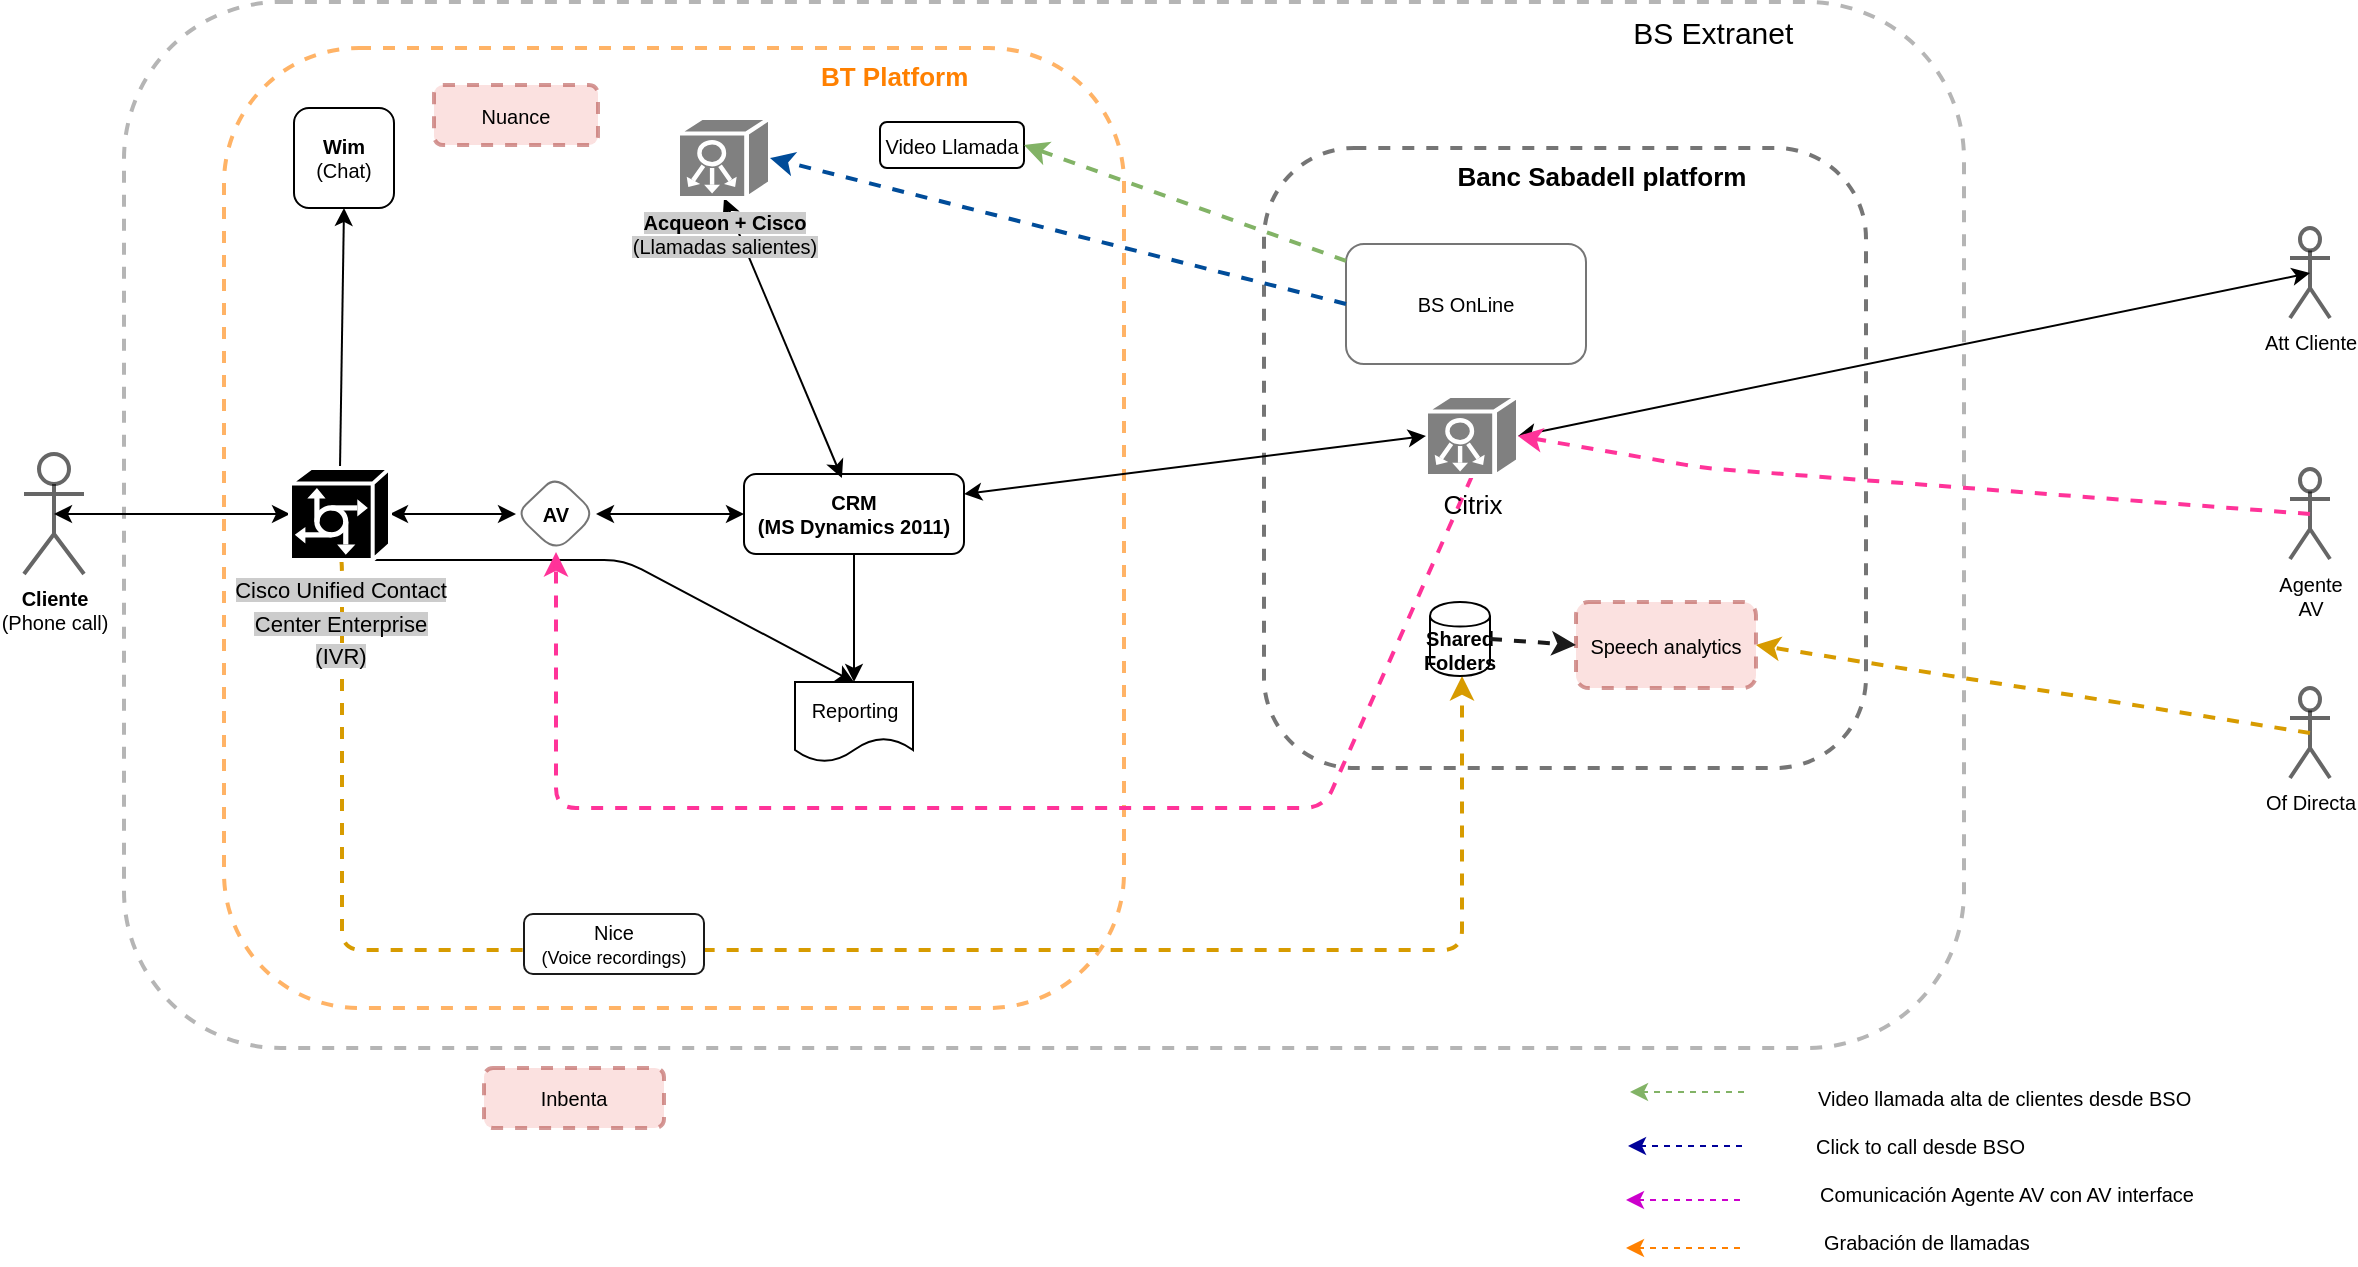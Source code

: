 <mxfile version="12.1.8" type="github" pages="8">
  <diagram id="3l4MbAEI4wqRLDYgitM4" name="DiagGral">
    <mxGraphModel dx="968" dy="548" grid="1" gridSize="12" guides="1" tooltips="1" connect="1" arrows="1" fold="1" page="1" pageScale="1" pageWidth="1654" pageHeight="1169" math="0" shadow="0">
      <root>
        <mxCell id="0"/>
        <mxCell id="1" parent="0"/>
        <mxCell id="U_c-HOGQ40WK8iMX4ySA-1" value="&lt;div align=&quot;right&quot;&gt;&lt;font style=&quot;font-size: 15px&quot;&gt;BS Extranet&lt;/font&gt;&amp;nbsp;&amp;nbsp;&amp;nbsp;&amp;nbsp;&amp;nbsp;&amp;nbsp;&amp;nbsp;&amp;nbsp;&amp;nbsp;&amp;nbsp;&amp;nbsp;&amp;nbsp;&amp;nbsp;&amp;nbsp;&amp;nbsp;&amp;nbsp;&amp;nbsp;&amp;nbsp;&amp;nbsp;&amp;nbsp;&amp;nbsp;&amp;nbsp;&amp;nbsp;&amp;nbsp;&amp;nbsp; &lt;br&gt;&lt;/div&gt;&amp;nbsp;&amp;nbsp;&amp;nbsp;&amp;nbsp;&amp;nbsp;&amp;nbsp;&amp;nbsp;&amp;nbsp;&amp;nbsp; " style="rounded=1;whiteSpace=wrap;html=1;fillColor=none;dashed=1;strokeColor=#B5B5B5;strokeWidth=2;align=right;verticalAlign=top;" vertex="1" parent="1">
          <mxGeometry x="90" y="57" width="920" height="523" as="geometry"/>
        </mxCell>
        <mxCell id="yfEg5dLeN01uEuU5idqy-25" value="&lt;blockquote style=&quot;margin: 0 0 0 40px ; border: none ; padding: 0px&quot;&gt;&lt;blockquote style=&quot;margin: 0 0 0 40px ; border: none ; padding: 0px&quot;&gt;&lt;span style=&quot;font-size: 13px&quot;&gt;&lt;b&gt;Banc Sabadell platform&amp;nbsp; &amp;nbsp; &amp;nbsp; &amp;nbsp; &amp;nbsp; &amp;nbsp; &amp;nbsp; &amp;nbsp;&amp;nbsp; &lt;br&gt;&lt;/b&gt;&lt;/span&gt;&lt;/blockquote&gt;&lt;/blockquote&gt;" style="rounded=1;whiteSpace=wrap;html=1;strokeColor=#1A1A1A;fillColor=#FFFFFF;fontSize=10;align=right;verticalAlign=top;dashed=1;fontColor=#000000;strokeWidth=2;opacity=60;" parent="1" vertex="1">
          <mxGeometry x="660" y="130" width="301" height="310" as="geometry"/>
        </mxCell>
        <mxCell id="yfEg5dLeN01uEuU5idqy-19" value="&lt;blockquote style=&quot;margin: 0 0 0 40px ; border: none ; padding: 0px&quot;&gt;&lt;blockquote style=&quot;margin: 0 0 0 40px ; border: none ; padding: 0px&quot;&gt;&lt;font&gt;&lt;span style=&quot;font-size: 13px&quot;&gt;&lt;b&gt;&amp;nbsp; BT Platform&amp;nbsp; &amp;nbsp; &amp;nbsp; &amp;nbsp; &amp;nbsp; &amp;nbsp; &amp;nbsp; &amp;nbsp; &amp;nbsp; &amp;nbsp; &amp;nbsp; &lt;br&gt;&lt;/b&gt;&lt;/span&gt;&lt;/font&gt;&lt;/blockquote&gt;&lt;/blockquote&gt;" style="rounded=1;whiteSpace=wrap;html=1;strokeColor=#FF8000;fillColor=#FFFFFF;fontSize=10;align=right;verticalAlign=top;dashed=1;fontColor=#FF8000;strokeWidth=2;opacity=60;" parent="1" vertex="1">
          <mxGeometry x="140" y="80" width="450" height="480" as="geometry"/>
        </mxCell>
        <mxCell id="yfEg5dLeN01uEuU5idqy-7" value="&lt;b&gt;Wim&lt;/b&gt;&lt;br&gt;(Chat)" style="whiteSpace=wrap;html=1;aspect=fixed;fillColor=#FFFFFF;fontSize=10;strokeColor=#000000;rounded=1;" parent="1" vertex="1">
          <mxGeometry x="175" y="110" width="50" height="50" as="geometry"/>
        </mxCell>
        <mxCell id="yfEg5dLeN01uEuU5idqy-9" value="" style="endArrow=classic;html=1;fontSize=10;exitX=0.5;exitY=0;exitDx=0;exitDy=0;exitPerimeter=0;entryX=0.5;entryY=1;entryDx=0;entryDy=0;" parent="1" source="yfEg5dLeN01uEuU5idqy-2" target="yfEg5dLeN01uEuU5idqy-7" edge="1">
          <mxGeometry width="50" height="50" relative="1" as="geometry">
            <mxPoint x="193" y="280" as="sourcePoint"/>
            <mxPoint x="243" y="230" as="targetPoint"/>
          </mxGeometry>
        </mxCell>
        <mxCell id="yfEg5dLeN01uEuU5idqy-10" value="&lt;b&gt;CRM&lt;br&gt;(MS Dynamics 2011)&lt;br&gt;&lt;/b&gt;" style="rounded=1;whiteSpace=wrap;html=1;strokeColor=#000000;fillColor=#FFFFFF;fontSize=10;" parent="1" vertex="1">
          <mxGeometry x="400" y="293" width="110" height="40" as="geometry"/>
        </mxCell>
        <mxCell id="yfEg5dLeN01uEuU5idqy-13" value="" style="endArrow=classic;startArrow=classic;html=1;fontSize=10;entryX=0.5;entryY=1;entryDx=0;entryDy=0;entryPerimeter=0;exitX=0.445;exitY=0.05;exitDx=0;exitDy=0;exitPerimeter=0;" parent="1" source="yfEg5dLeN01uEuU5idqy-10" target="yfEg5dLeN01uEuU5idqy-12" edge="1">
          <mxGeometry width="50" height="50" relative="1" as="geometry">
            <mxPoint x="420" y="270" as="sourcePoint"/>
            <mxPoint x="470" y="220" as="targetPoint"/>
          </mxGeometry>
        </mxCell>
        <mxCell id="yfEg5dLeN01uEuU5idqy-12" value="&lt;span style=&quot;background-color: rgb(204 , 204 , 204)&quot;&gt;&lt;b&gt;Acqueon + Cisco&lt;/b&gt;&lt;br&gt;(Llamadas salientes)&lt;/span&gt;" style="shape=mxgraph.cisco.controllers_and_modules.system_controller;html=1;pointerEvents=1;dashed=0;fillColor=#808080;strokeColor=#ffffff;strokeWidth=2;verticalLabelPosition=bottom;verticalAlign=top;align=center;outlineConnect=0;rounded=1;fontSize=10;" parent="1" vertex="1">
          <mxGeometry x="367" y="115" width="46" height="40" as="geometry"/>
        </mxCell>
        <mxCell id="yfEg5dLeN01uEuU5idqy-14" value="Reporting" style="shape=document;whiteSpace=wrap;html=1;boundedLbl=1;rounded=1;strokeColor=#000000;fillColor=#FFFFFF;fontSize=10;" parent="1" vertex="1">
          <mxGeometry x="425.5" y="397" width="59" height="40" as="geometry"/>
        </mxCell>
        <mxCell id="yfEg5dLeN01uEuU5idqy-15" value="" style="endArrow=classic;html=1;fontSize=10;exitX=0.5;exitY=1;exitDx=0;exitDy=0;exitPerimeter=0;entryX=0.5;entryY=0;entryDx=0;entryDy=0;" parent="1" source="yfEg5dLeN01uEuU5idqy-2" target="yfEg5dLeN01uEuU5idqy-14" edge="1">
          <mxGeometry width="50" height="50" relative="1" as="geometry">
            <mxPoint x="10" y="650" as="sourcePoint"/>
            <mxPoint x="60" y="600" as="targetPoint"/>
            <Array as="points">
              <mxPoint x="340" y="336"/>
            </Array>
          </mxGeometry>
        </mxCell>
        <mxCell id="yfEg5dLeN01uEuU5idqy-16" value="" style="endArrow=classic;html=1;fontSize=10;exitX=0.5;exitY=1;exitDx=0;exitDy=0;entryX=0.5;entryY=0;entryDx=0;entryDy=0;" parent="1" source="yfEg5dLeN01uEuU5idqy-10" target="yfEg5dLeN01uEuU5idqy-14" edge="1">
          <mxGeometry width="50" height="50" relative="1" as="geometry">
            <mxPoint x="480" y="430" as="sourcePoint"/>
            <mxPoint x="530" y="380" as="targetPoint"/>
          </mxGeometry>
        </mxCell>
        <mxCell id="yfEg5dLeN01uEuU5idqy-17" value="Video Llamada" style="rounded=1;whiteSpace=wrap;html=1;strokeColor=#000000;fillColor=#FFFFFF;fontSize=10;" parent="1" vertex="1">
          <mxGeometry x="468" y="117" width="72" height="23" as="geometry"/>
        </mxCell>
        <mxCell id="yfEg5dLeN01uEuU5idqy-20" value="Inbenta" style="rounded=1;whiteSpace=wrap;html=1;dashed=1;strokeColor=#b85450;strokeWidth=2;fillColor=#f8cecc;fontSize=10;opacity=60;" parent="1" vertex="1">
          <mxGeometry x="270" y="590" width="90" height="30" as="geometry"/>
        </mxCell>
        <mxCell id="yfEg5dLeN01uEuU5idqy-21" value="Nuance" style="rounded=1;whiteSpace=wrap;html=1;dashed=1;strokeColor=#b85450;strokeWidth=2;fillColor=#f8cecc;fontSize=10;opacity=60;" parent="1" vertex="1">
          <mxGeometry x="245" y="98.5" width="82" height="30" as="geometry"/>
        </mxCell>
        <mxCell id="yfEg5dLeN01uEuU5idqy-23" value="&lt;b&gt;Cliente&lt;/b&gt;&lt;br&gt;(Phone call)" style="shape=umlActor;verticalLabelPosition=bottom;labelBackgroundColor=#ffffff;verticalAlign=top;html=1;outlineConnect=0;rounded=1;strokeColor=#000000;strokeWidth=2;fillColor=#FFFFFF;fontSize=10;fontColor=#000000;opacity=60;" parent="1" vertex="1">
          <mxGeometry x="40" y="283" width="30" height="60" as="geometry"/>
        </mxCell>
        <mxCell id="yfEg5dLeN01uEuU5idqy-24" value="Att Cliente" style="shape=umlActor;verticalLabelPosition=bottom;labelBackgroundColor=#ffffff;verticalAlign=top;html=1;outlineConnect=0;rounded=1;strokeColor=#000000;strokeWidth=2;fillColor=#FFFFFF;fontSize=10;fontColor=#000000;opacity=60;" parent="1" vertex="1">
          <mxGeometry x="1173" y="170" width="20" height="45" as="geometry"/>
        </mxCell>
        <mxCell id="yfEg5dLeN01uEuU5idqy-28" value="BS OnLine" style="rounded=1;whiteSpace=wrap;html=1;strokeColor=#1A1A1A;strokeWidth=1;fillColor=#FFFFFF;fontSize=10;fontColor=#000000;opacity=60;" parent="1" vertex="1">
          <mxGeometry x="701" y="178" width="120" height="60" as="geometry"/>
        </mxCell>
        <mxCell id="yfEg5dLeN01uEuU5idqy-32" value="" style="edgeStyle=segmentEdgeStyle;endArrow=classic;html=1;fontSize=10;fontColor=#000000;exitX=0.5;exitY=1;exitDx=0;exitDy=0;exitPerimeter=0;fillColor=#ffe6cc;strokeColor=#d79b00;dashed=1;strokeWidth=2;" parent="1" source="yfEg5dLeN01uEuU5idqy-2" target="yfEg5dLeN01uEuU5idqy-33" edge="1">
          <mxGeometry width="50" height="50" relative="1" as="geometry">
            <mxPoint x="10" y="790" as="sourcePoint"/>
            <mxPoint x="860" y="630" as="targetPoint"/>
            <Array as="points">
              <mxPoint x="199" y="531"/>
              <mxPoint x="759" y="531"/>
            </Array>
          </mxGeometry>
        </mxCell>
        <mxCell id="yfEg5dLeN01uEuU5idqy-33" value="Shared&lt;br style=&quot;font-size: 10px;&quot;&gt;Folders" style="shape=cylinder;whiteSpace=wrap;html=1;boundedLbl=1;backgroundOutline=1;fontSize=10;fontStyle=1" parent="1" vertex="1">
          <mxGeometry x="743" y="357" width="30" height="37" as="geometry"/>
        </mxCell>
        <mxCell id="yfEg5dLeN01uEuU5idqy-36" value="&lt;b&gt;AV&lt;/b&gt;" style="rhombus;whiteSpace=wrap;html=1;rounded=1;strokeColor=#1A1A1A;strokeWidth=1;fillColor=#FFFFFF;fontSize=10;fontColor=#000000;opacity=60;" parent="1" vertex="1">
          <mxGeometry x="286" y="294" width="40" height="38" as="geometry"/>
        </mxCell>
        <mxCell id="yfEg5dLeN01uEuU5idqy-37" value="" style="endArrow=classic;startArrow=classic;html=1;fontSize=10;fontColor=#000000;exitX=0.5;exitY=0.5;exitDx=0;exitDy=0;exitPerimeter=0;entryX=0;entryY=0.5;entryDx=0;entryDy=0;entryPerimeter=0;" parent="1" source="yfEg5dLeN01uEuU5idqy-23" target="yfEg5dLeN01uEuU5idqy-2" edge="1">
          <mxGeometry width="50" height="50" relative="1" as="geometry">
            <mxPoint x="55" y="313" as="sourcePoint"/>
            <mxPoint x="256" y="313" as="targetPoint"/>
          </mxGeometry>
        </mxCell>
        <mxCell id="HbeDw2r2uIwqM16S23dI-2" value="" style="endArrow=classic;startArrow=classic;html=1;exitX=1;exitY=0.5;exitDx=0;exitDy=0;exitPerimeter=0;entryX=0;entryY=0.5;entryDx=0;entryDy=0;" parent="1" source="yfEg5dLeN01uEuU5idqy-2" target="yfEg5dLeN01uEuU5idqy-36" edge="1">
          <mxGeometry width="50" height="50" relative="1" as="geometry">
            <mxPoint x="236" y="313" as="sourcePoint"/>
            <mxPoint x="286" y="263" as="targetPoint"/>
          </mxGeometry>
        </mxCell>
        <mxCell id="HbeDw2r2uIwqM16S23dI-3" value="" style="endArrow=classic;startArrow=classic;html=1;exitX=1;exitY=0.5;exitDx=0;exitDy=0;entryX=0;entryY=0.5;entryDx=0;entryDy=0;" parent="1" source="yfEg5dLeN01uEuU5idqy-36" target="yfEg5dLeN01uEuU5idqy-10" edge="1">
          <mxGeometry width="50" height="50" relative="1" as="geometry">
            <mxPoint x="316.5" y="319" as="sourcePoint"/>
            <mxPoint x="379.5" y="319" as="targetPoint"/>
          </mxGeometry>
        </mxCell>
        <mxCell id="yfEg5dLeN01uEuU5idqy-31" value="Nice&lt;br&gt;&lt;font style=&quot;font-size: 9px&quot;&gt;(Voice recordings)&lt;/font&gt;" style="rounded=1;whiteSpace=wrap;html=1;strokeColor=#1A1A1A;strokeWidth=1;fillColor=#FFFFFF;fontSize=10;fontColor=#000000;" parent="1" vertex="1">
          <mxGeometry x="290" y="513" width="90" height="30" as="geometry"/>
        </mxCell>
        <mxCell id="HbeDw2r2uIwqM16S23dI-4" value="" style="endArrow=classic;html=1;entryX=1;entryY=0.5;entryDx=0;entryDy=0;dashed=1;fillColor=#d5e8d4;strokeColor=#82b366;strokeWidth=2;" parent="1" source="yfEg5dLeN01uEuU5idqy-28" target="yfEg5dLeN01uEuU5idqy-17" edge="1">
          <mxGeometry width="50" height="50" relative="1" as="geometry">
            <mxPoint x="700" y="153.5" as="sourcePoint"/>
            <mxPoint x="750" y="103.5" as="targetPoint"/>
          </mxGeometry>
        </mxCell>
        <mxCell id="HbeDw2r2uIwqM16S23dI-5" value="" style="endArrow=classic;html=1;dashed=1;fillColor=#d5e8d4;strokeColor=#82b366;strokeWidth=1;" parent="1" edge="1">
          <mxGeometry width="50" height="50" relative="1" as="geometry">
            <mxPoint x="900" y="602" as="sourcePoint"/>
            <mxPoint x="843" y="602" as="targetPoint"/>
          </mxGeometry>
        </mxCell>
        <mxCell id="HbeDw2r2uIwqM16S23dI-6" value="" style="endArrow=classic;html=1;entryX=1;entryY=0.5;entryDx=0;entryDy=0;dashed=1;fillColor=#d5e8d4;strokeColor=#004C99;strokeWidth=2;entryPerimeter=0;exitX=0;exitY=0.5;exitDx=0;exitDy=0;" parent="1" source="yfEg5dLeN01uEuU5idqy-28" target="yfEg5dLeN01uEuU5idqy-12" edge="1">
          <mxGeometry width="50" height="50" relative="1" as="geometry">
            <mxPoint x="865" y="346.24" as="sourcePoint"/>
            <mxPoint x="550" y="200.5" as="targetPoint"/>
          </mxGeometry>
        </mxCell>
        <mxCell id="HbeDw2r2uIwqM16S23dI-7" value="" style="endArrow=classic;html=1;dashed=1;fillColor=#d5e8d4;strokeColor=#000099;strokeWidth=1;" parent="1" edge="1">
          <mxGeometry width="50" height="50" relative="1" as="geometry">
            <mxPoint x="899" y="629" as="sourcePoint"/>
            <mxPoint x="842" y="629" as="targetPoint"/>
          </mxGeometry>
        </mxCell>
        <mxCell id="HbeDw2r2uIwqM16S23dI-8" value="Agente&lt;br&gt;AV" style="shape=umlActor;verticalLabelPosition=bottom;labelBackgroundColor=#ffffff;verticalAlign=top;html=1;outlineConnect=0;rounded=1;strokeColor=#000000;strokeWidth=2;fillColor=#FFFFFF;fontSize=10;fontColor=#000000;opacity=60;" parent="1" vertex="1">
          <mxGeometry x="1173" y="290.5" width="20" height="45" as="geometry"/>
        </mxCell>
        <mxCell id="HbeDw2r2uIwqM16S23dI-9" value="" style="endArrow=classic;html=1;entryX=0.5;entryY=1;entryDx=0;entryDy=0;dashed=1;fillColor=#d5e8d4;strokeColor=#FF3399;strokeWidth=2;exitX=0.5;exitY=1;exitDx=0;exitDy=0;exitPerimeter=0;" parent="1" source="U_c-HOGQ40WK8iMX4ySA-2" target="yfEg5dLeN01uEuU5idqy-36" edge="1">
          <mxGeometry width="50" height="50" relative="1" as="geometry">
            <mxPoint x="865" y="515" as="sourcePoint"/>
            <mxPoint x="423" y="348" as="targetPoint"/>
            <Array as="points">
              <mxPoint x="690" y="460"/>
              <mxPoint x="306" y="460"/>
            </Array>
          </mxGeometry>
        </mxCell>
        <mxCell id="HbeDw2r2uIwqM16S23dI-10" value="" style="endArrow=classic;html=1;dashed=1;fillColor=#d5e8d4;strokeColor=#CC00CC;strokeWidth=1;" parent="1" edge="1">
          <mxGeometry width="50" height="50" relative="1" as="geometry">
            <mxPoint x="898" y="656" as="sourcePoint"/>
            <mxPoint x="841" y="656" as="targetPoint"/>
          </mxGeometry>
        </mxCell>
        <mxCell id="yfEg5dLeN01uEuU5idqy-22" value="Speech analytics" style="rounded=1;whiteSpace=wrap;html=1;dashed=1;strokeColor=#b85450;strokeWidth=2;fillColor=#f8cecc;fontSize=10;opacity=60;" parent="1" vertex="1">
          <mxGeometry x="816" y="357" width="90" height="43" as="geometry"/>
        </mxCell>
        <mxCell id="HbeDw2r2uIwqM16S23dI-11" value="" style="endArrow=classic;html=1;dashed=1;strokeColor=#1A1A1A;strokeWidth=2;fontSize=10;entryX=0;entryY=0.5;entryDx=0;entryDy=0;exitX=1;exitY=0.5;exitDx=0;exitDy=0;" parent="1" source="yfEg5dLeN01uEuU5idqy-33" target="yfEg5dLeN01uEuU5idqy-22" edge="1">
          <mxGeometry width="50" height="50" relative="1" as="geometry">
            <mxPoint x="-124" y="790" as="sourcePoint"/>
            <mxPoint x="-74" y="740" as="targetPoint"/>
          </mxGeometry>
        </mxCell>
        <mxCell id="HbeDw2r2uIwqM16S23dI-12" value="Video llamada alta de clientes desde BSO" style="text;html=1;strokeColor=none;fillColor=none;align=left;verticalAlign=middle;whiteSpace=wrap;rounded=0;fontSize=10;" parent="1" vertex="1">
          <mxGeometry x="935" y="595" width="245" height="20" as="geometry"/>
        </mxCell>
        <mxCell id="HbeDw2r2uIwqM16S23dI-13" value="Click to call desde BSO" style="text;html=1;strokeColor=none;fillColor=none;align=left;verticalAlign=middle;whiteSpace=wrap;rounded=0;fontSize=10;" parent="1" vertex="1">
          <mxGeometry x="934" y="619" width="245" height="20" as="geometry"/>
        </mxCell>
        <mxCell id="HbeDw2r2uIwqM16S23dI-14" value="Comunicación Agente AV con AV interface" style="text;html=1;strokeColor=none;fillColor=none;align=left;verticalAlign=middle;whiteSpace=wrap;rounded=0;fontSize=10;" parent="1" vertex="1">
          <mxGeometry x="936" y="643" width="245" height="20" as="geometry"/>
        </mxCell>
        <mxCell id="HbeDw2r2uIwqM16S23dI-15" value="" style="endArrow=classic;html=1;dashed=1;fillColor=#d5e8d4;strokeColor=#FF8000;strokeWidth=1;" parent="1" edge="1">
          <mxGeometry width="50" height="50" relative="1" as="geometry">
            <mxPoint x="898" y="680" as="sourcePoint"/>
            <mxPoint x="841" y="680" as="targetPoint"/>
          </mxGeometry>
        </mxCell>
        <mxCell id="HbeDw2r2uIwqM16S23dI-16" value="Grabación de llamadas" style="text;html=1;strokeColor=none;fillColor=none;align=left;verticalAlign=middle;whiteSpace=wrap;rounded=0;fontSize=10;" parent="1" vertex="1">
          <mxGeometry x="938" y="667" width="245" height="20" as="geometry"/>
        </mxCell>
        <mxCell id="yfEg5dLeN01uEuU5idqy-2" value="&lt;span style=&quot;line-height: 150% ; font-size: 11px&quot;&gt;&lt;span style=&quot;background-color: rgb(204 , 204 , 204)&quot;&gt;Cisco Unified Contact &lt;br&gt;Center Enterprise&lt;br&gt;(IVR)&lt;/span&gt;&lt;br&gt;&lt;/span&gt;" style="shape=mxgraph.cisco.servers.communications_server;html=1;pointerEvents=1;dashed=0;fillColor=#000000;strokeColor=#ffffff;strokeWidth=2;verticalLabelPosition=bottom;verticalAlign=top;align=center;outlineConnect=0;" parent="1" vertex="1">
          <mxGeometry x="173" y="290" width="50" height="46" as="geometry"/>
        </mxCell>
        <mxCell id="U_c-HOGQ40WK8iMX4ySA-2" value="&lt;font style=&quot;font-size: 13px&quot;&gt;Citrix&lt;/font&gt;" style="shape=mxgraph.cisco.controllers_and_modules.system_controller;html=1;pointerEvents=1;dashed=0;fillColor=#808080;strokeColor=#ffffff;strokeWidth=2;verticalLabelPosition=bottom;verticalAlign=top;align=center;outlineConnect=0;rounded=1;fontSize=10;" vertex="1" parent="1">
          <mxGeometry x="741" y="254" width="46" height="40" as="geometry"/>
        </mxCell>
        <mxCell id="U_c-HOGQ40WK8iMX4ySA-3" value="" style="endArrow=classic;startArrow=classic;html=1;fontColor=#FF8000;entryX=0.5;entryY=0.5;entryDx=0;entryDy=0;entryPerimeter=0;exitX=1;exitY=0.5;exitDx=0;exitDy=0;exitPerimeter=0;" edge="1" parent="1" source="U_c-HOGQ40WK8iMX4ySA-2" target="yfEg5dLeN01uEuU5idqy-24">
          <mxGeometry width="50" height="50" relative="1" as="geometry">
            <mxPoint x="350" y="760" as="sourcePoint"/>
            <mxPoint x="400" y="710" as="targetPoint"/>
          </mxGeometry>
        </mxCell>
        <mxCell id="U_c-HOGQ40WK8iMX4ySA-4" value="" style="endArrow=classic;startArrow=classic;html=1;fontColor=#FF8000;entryX=0;entryY=0.5;entryDx=0;entryDy=0;entryPerimeter=0;exitX=1;exitY=0.25;exitDx=0;exitDy=0;" edge="1" parent="1" source="yfEg5dLeN01uEuU5idqy-10" target="U_c-HOGQ40WK8iMX4ySA-2">
          <mxGeometry width="50" height="50" relative="1" as="geometry">
            <mxPoint x="510" y="343" as="sourcePoint"/>
            <mxPoint x="906" y="261.5" as="targetPoint"/>
          </mxGeometry>
        </mxCell>
        <mxCell id="U_c-HOGQ40WK8iMX4ySA-5" value="" style="endArrow=classic;html=1;entryX=1;entryY=0.5;entryDx=0;entryDy=0;dashed=1;fillColor=#d5e8d4;strokeColor=#FF3399;strokeWidth=2;exitX=0.5;exitY=0.5;exitDx=0;exitDy=0;exitPerimeter=0;entryPerimeter=0;" edge="1" parent="1" source="HbeDw2r2uIwqM16S23dI-8" target="U_c-HOGQ40WK8iMX4ySA-2">
          <mxGeometry width="50" height="50" relative="1" as="geometry">
            <mxPoint x="774" y="304" as="sourcePoint"/>
            <mxPoint x="316" y="342" as="targetPoint"/>
            <Array as="points">
              <mxPoint x="880" y="290"/>
            </Array>
          </mxGeometry>
        </mxCell>
        <mxCell id="U_c-HOGQ40WK8iMX4ySA-6" value="Of Directa" style="shape=umlActor;verticalLabelPosition=bottom;labelBackgroundColor=#ffffff;verticalAlign=top;html=1;outlineConnect=0;rounded=1;strokeColor=#000000;strokeWidth=2;fillColor=#FFFFFF;fontSize=10;fontColor=#000000;opacity=60;" vertex="1" parent="1">
          <mxGeometry x="1173" y="400" width="20" height="45" as="geometry"/>
        </mxCell>
        <mxCell id="U_c-HOGQ40WK8iMX4ySA-11" value="" style="endArrow=classic;html=1;entryX=1;entryY=0.5;entryDx=0;entryDy=0;dashed=1;fillColor=#d5e8d4;strokeColor=#d79b00;strokeWidth=2;exitX=0.5;exitY=0.5;exitDx=0;exitDy=0;exitPerimeter=0;" edge="1" parent="1" source="U_c-HOGQ40WK8iMX4ySA-6" target="yfEg5dLeN01uEuU5idqy-22">
          <mxGeometry width="50" height="50" relative="1" as="geometry">
            <mxPoint x="1163" y="489" as="sourcePoint"/>
            <mxPoint x="777" y="450" as="targetPoint"/>
            <Array as="points"/>
          </mxGeometry>
        </mxCell>
      </root>
    </mxGraphModel>
  </diagram>
  <diagram id="36B1uxk4CmVnQyP73Ohh" name="AV">
    <mxGraphModel dx="1408" dy="780" grid="1" gridSize="10" guides="1" tooltips="1" connect="1" arrows="1" fold="1" page="1" pageScale="1" pageWidth="1654" pageHeight="1169" math="0" shadow="0">
      <root>
        <mxCell id="d64pGmbFEIHgs3GY6kPc-0"/>
        <mxCell id="d64pGmbFEIHgs3GY6kPc-1" parent="d64pGmbFEIHgs3GY6kPc-0"/>
        <mxCell id="hlnCB8Flp5Ds8p7kg5_B-0" value="&lt;blockquote style=&quot;margin: 0 0 0 40px ; border: none ; padding: 0px&quot;&gt;&lt;blockquote style=&quot;margin: 0 0 0 40px ; border: none ; padding: 0px&quot;&gt;&lt;span style=&quot;font-size: 13px&quot;&gt;&lt;b&gt;BS Extranet&amp;nbsp; &amp;nbsp; &amp;nbsp;&amp;nbsp;&lt;/b&gt;&lt;/span&gt;&lt;/blockquote&gt;&lt;/blockquote&gt;" style="rounded=1;whiteSpace=wrap;html=1;strokeColor=#808080;fillColor=#FFFFFF;fontSize=10;align=right;verticalAlign=top;dashed=1;fontColor=#666666;strokeWidth=2;opacity=60;" vertex="1" parent="d64pGmbFEIHgs3GY6kPc-1">
          <mxGeometry x="120" y="190" width="490" height="270" as="geometry"/>
        </mxCell>
        <mxCell id="kfRtIcLLCq637cedMU7J-0" value="&lt;blockquote style=&quot;margin: 0 0 0 40px ; border: none ; padding: 0px&quot;&gt;&lt;blockquote style=&quot;margin: 0 0 0 40px ; border: none ; padding: 0px&quot;&gt;&lt;span style=&quot;font-size: 13px&quot;&gt;&lt;b&gt;&amp;nbsp; &amp;nbsp; &amp;nbsp; &amp;nbsp; &amp;nbsp; &amp;nbsp;&lt;/b&gt;&lt;/span&gt;&lt;/blockquote&gt;&lt;/blockquote&gt;" style="rounded=1;whiteSpace=wrap;html=1;strokeColor=#1A1A1A;fillColor=#FFFFFF;fontSize=10;align=right;verticalAlign=top;dashed=1;fontColor=#000000;strokeWidth=2;opacity=60;labelPosition=left;verticalLabelPosition=middle;" parent="d64pGmbFEIHgs3GY6kPc-1" vertex="1">
          <mxGeometry x="468" y="279" width="125" height="101" as="geometry"/>
        </mxCell>
        <mxCell id="d64pGmbFEIHgs3GY6kPc-2" value="&lt;blockquote style=&quot;margin: 0 0 0 40px ; border: none ; padding: 0px&quot;&gt;&lt;blockquote style=&quot;margin: 0 0 0 40px ; border: none ; padding: 0px&quot;&gt;&lt;span style=&quot;font-size: 13px&quot;&gt;&lt;b&gt;&amp;nbsp; BT Platform&amp;nbsp; &amp;nbsp; &amp;nbsp; &amp;nbsp; &amp;nbsp; &amp;nbsp; &amp;nbsp; &amp;nbsp; &amp;nbsp; &amp;nbsp; &amp;nbsp;&lt;/b&gt;&lt;/span&gt;&lt;/blockquote&gt;&lt;/blockquote&gt;" style="rounded=1;whiteSpace=wrap;html=1;strokeColor=#0066CC;fillColor=#FFFFFF;fontSize=10;align=right;verticalAlign=top;dashed=1;fontColor=#004C99;strokeWidth=2;opacity=60;" parent="d64pGmbFEIHgs3GY6kPc-1" vertex="1">
          <mxGeometry x="140" y="210" width="260" height="240" as="geometry"/>
        </mxCell>
        <mxCell id="d64pGmbFEIHgs3GY6kPc-3" value="&lt;span style=&quot;line-height: 150% ; font-size: 11px&quot;&gt;&lt;span style=&quot;background-color: rgb(204 , 204 , 204)&quot;&gt;Cisco Unified Contact &lt;br&gt;Center Enterprise&lt;br&gt;(IVR)&lt;/span&gt;&lt;br&gt;&lt;/span&gt;" style="shape=mxgraph.cisco.servers.communications_server;html=1;pointerEvents=1;dashed=0;fillColor=#000000;strokeColor=#ffffff;strokeWidth=2;verticalLabelPosition=bottom;verticalAlign=top;align=center;outlineConnect=0;" parent="d64pGmbFEIHgs3GY6kPc-1" vertex="1">
          <mxGeometry x="190" y="276" width="50" height="46" as="geometry"/>
        </mxCell>
        <mxCell id="d64pGmbFEIHgs3GY6kPc-29" value="&lt;b&gt;AV&lt;/b&gt;" style="rhombus;whiteSpace=wrap;html=1;rounded=1;strokeColor=#1A1A1A;strokeWidth=1;fillColor=#FFFFFF;fontSize=10;fontColor=#000000;opacity=60;" parent="d64pGmbFEIHgs3GY6kPc-1" vertex="1">
          <mxGeometry x="270" y="366" width="40" height="44" as="geometry"/>
        </mxCell>
        <mxCell id="7pfYV8tYRLhBsoFMG-dg-1" value="" style="endArrow=classic;startArrow=classic;html=1;fontSize=10;fontColor=#000000;exitX=0.5;exitY=0.5;exitDx=0;exitDy=0;exitPerimeter=0;fillColor=#d5e8d4;strokeColor=#82b366;dashed=1;strokeWidth=2;" parent="d64pGmbFEIHgs3GY6kPc-1" edge="1">
          <mxGeometry width="50" height="50" relative="1" as="geometry">
            <mxPoint x="64" y="492" as="sourcePoint"/>
            <mxPoint x="140" y="492" as="targetPoint"/>
          </mxGeometry>
        </mxCell>
        <mxCell id="7pfYV8tYRLhBsoFMG-dg-2" value="Llamada telefónica de cliente direccionada a AV" style="text;html=1;strokeColor=none;fillColor=none;align=left;verticalAlign=middle;whiteSpace=wrap;rounded=0;fontSize=10;fontColor=#000000;opacity=60;" parent="d64pGmbFEIHgs3GY6kPc-1" vertex="1">
          <mxGeometry x="197" y="481" width="253" height="20" as="geometry"/>
        </mxCell>
        <mxCell id="kfRtIcLLCq637cedMU7J-3" value="&lt;font style=&quot;font-size: 11px&quot;&gt;&lt;b&gt;Banc Sabadell&lt;/b&gt;&lt;/font&gt;" style="text;html=1;strokeColor=none;fillColor=none;align=center;verticalAlign=middle;whiteSpace=wrap;rounded=0;fontSize=10;fontColor=#000000;opacity=60;" parent="d64pGmbFEIHgs3GY6kPc-1" vertex="1">
          <mxGeometry x="473.5" y="284" width="40" height="20" as="geometry"/>
        </mxCell>
        <mxCell id="kfRtIcLLCq637cedMU7J-4" value="Internet" style="ellipse;shape=cloud;whiteSpace=wrap;html=1;rounded=1;strokeColor=#1A1A1A;strokeWidth=1;fillColor=none;fontSize=10;fontColor=#000000;opacity=60;align=center;" parent="d64pGmbFEIHgs3GY6kPc-1" vertex="1">
          <mxGeometry x="620" y="289" width="80" height="55" as="geometry"/>
        </mxCell>
        <mxCell id="kfRtIcLLCq637cedMU7J-5" value="&lt;b&gt;Agente AV&lt;/b&gt;&lt;br&gt;(Serv. Externo)" style="shape=umlActor;verticalLabelPosition=bottom;labelBackgroundColor=#ffffff;verticalAlign=top;html=1;outlineConnect=0;rounded=1;strokeColor=#000000;strokeWidth=2;fillColor=#FFFFFF;fontSize=10;fontColor=#000000;opacity=60;" parent="d64pGmbFEIHgs3GY6kPc-1" vertex="1">
          <mxGeometry x="655" y="371.5" width="20" height="35" as="geometry"/>
        </mxCell>
        <mxCell id="kfRtIcLLCq637cedMU7J-10" value="" style="endArrow=classic;startArrow=classic;html=1;fontSize=10;fontColor=#000000;exitX=0.9;exitY=0.68;exitDx=0;exitDy=0;exitPerimeter=0;fillColor=#d5e8d4;strokeColor=#82b366;dashed=1;strokeWidth=2;entryX=0;entryY=0.5;entryDx=0;entryDy=0;entryPerimeter=0;" parent="d64pGmbFEIHgs3GY6kPc-1" source="bm9q9lGQKKw-exQenmLn-0" target="d64pGmbFEIHgs3GY6kPc-3" edge="1">
          <mxGeometry width="50" height="50" relative="1" as="geometry">
            <mxPoint x="55" y="297" as="sourcePoint"/>
            <mxPoint x="131" y="316.5" as="targetPoint"/>
          </mxGeometry>
        </mxCell>
        <mxCell id="kfRtIcLLCq637cedMU7J-11" value="" style="endArrow=classic;startArrow=classic;html=1;fontSize=10;fontColor=#000000;fillColor=#d5e8d4;strokeColor=#82b366;dashed=1;strokeWidth=2;entryX=0;entryY=0.5;entryDx=0;entryDy=0;exitX=0.5;exitY=1;exitDx=0;exitDy=0;exitPerimeter=0;" parent="d64pGmbFEIHgs3GY6kPc-1" source="d64pGmbFEIHgs3GY6kPc-3" target="d64pGmbFEIHgs3GY6kPc-29" edge="1">
          <mxGeometry width="50" height="50" relative="1" as="geometry">
            <mxPoint x="240" y="325" as="sourcePoint"/>
            <mxPoint x="300" y="325" as="targetPoint"/>
            <Array as="points">
              <mxPoint x="215" y="390"/>
            </Array>
          </mxGeometry>
        </mxCell>
        <mxCell id="kfRtIcLLCq637cedMU7J-12" value="" style="endArrow=classic;startArrow=classic;html=1;fontSize=10;fontColor=#000000;fillColor=#d5e8d4;strokeColor=#82b366;dashed=1;strokeWidth=2;" parent="d64pGmbFEIHgs3GY6kPc-1" source="d64pGmbFEIHgs3GY6kPc-29" target="kfRtIcLLCq637cedMU7J-5" edge="1">
          <mxGeometry width="50" height="50" relative="1" as="geometry">
            <mxPoint x="360" y="325" as="sourcePoint"/>
            <mxPoint x="640" y="388" as="targetPoint"/>
            <Array as="points">
              <mxPoint x="340" y="388"/>
            </Array>
          </mxGeometry>
        </mxCell>
        <mxCell id="kfRtIcLLCq637cedMU7J-13" value="" style="endArrow=classic;startArrow=classic;html=1;strokeColor=#333333;strokeWidth=1;fontSize=10;fontColor=#000000;exitX=0.55;exitY=0.95;exitDx=0;exitDy=0;exitPerimeter=0;" parent="d64pGmbFEIHgs3GY6kPc-1" source="kfRtIcLLCq637cedMU7J-4" edge="1">
          <mxGeometry width="50" height="50" relative="1" as="geometry">
            <mxPoint x="720" y="421" as="sourcePoint"/>
            <mxPoint x="665" y="370" as="targetPoint"/>
          </mxGeometry>
        </mxCell>
        <mxCell id="kfRtIcLLCq637cedMU7J-15" value="" style="endArrow=classic;startArrow=classic;html=1;strokeColor=#333333;strokeWidth=1;fontSize=10;fontColor=#000000;entryX=0.16;entryY=0.55;entryDx=0;entryDy=0;entryPerimeter=0;exitX=1;exitY=0.5;exitDx=0;exitDy=0;exitPerimeter=0;" parent="d64pGmbFEIHgs3GY6kPc-1" source="kfRtIcLLCq637cedMU7J-2" target="kfRtIcLLCq637cedMU7J-4" edge="1">
          <mxGeometry width="50" height="50" relative="1" as="geometry">
            <mxPoint x="610" y="491" as="sourcePoint"/>
            <mxPoint x="690" y="407.5" as="targetPoint"/>
          </mxGeometry>
        </mxCell>
        <mxCell id="kfRtIcLLCq637cedMU7J-17" value="" style="endArrow=classic;startArrow=classic;html=1;strokeColor=#333333;strokeWidth=1;fontSize=10;fontColor=#000000;" parent="d64pGmbFEIHgs3GY6kPc-1" edge="1">
          <mxGeometry width="50" height="50" relative="1" as="geometry">
            <mxPoint x="60" y="520" as="sourcePoint"/>
            <mxPoint x="140" y="520" as="targetPoint"/>
          </mxGeometry>
        </mxCell>
        <mxCell id="kfRtIcLLCq637cedMU7J-18" value="Acceso a interfaz de agente AV a través de BS Extranet" style="text;html=1;strokeColor=none;fillColor=none;align=left;verticalAlign=middle;whiteSpace=wrap;rounded=0;fontSize=10;fontColor=#000000;opacity=60;" parent="d64pGmbFEIHgs3GY6kPc-1" vertex="1">
          <mxGeometry x="197" y="509" width="253" height="20" as="geometry"/>
        </mxCell>
        <mxCell id="kfRtIcLLCq637cedMU7J-2" value="Citrix" style="shape=mxgraph.cisco.hubs_and_gateways.universal_gateway;html=1;pointerEvents=1;dashed=0;fillColor=#333333;strokeColor=#ffffff;strokeWidth=2;verticalLabelPosition=bottom;verticalAlign=top;align=center;outlineConnect=0;rounded=1;fontSize=10;fontColor=#000000;" parent="d64pGmbFEIHgs3GY6kPc-1" vertex="1">
          <mxGeometry x="524" y="305" width="26" height="28" as="geometry"/>
        </mxCell>
        <mxCell id="fGuavd57yvibbViUUZTY-0" value="&lt;b&gt;CRM&lt;br&gt;(MS Dynamics 2011)&lt;br&gt;&lt;/b&gt;" style="rounded=1;whiteSpace=wrap;html=1;strokeColor=#000000;fillColor=#FFFFFF;fontSize=10;" parent="d64pGmbFEIHgs3GY6kPc-1" vertex="1">
          <mxGeometry x="270" y="240" width="110" height="40" as="geometry"/>
        </mxCell>
        <mxCell id="fGuavd57yvibbViUUZTY-1" value="" style="endArrow=classic;startArrow=classic;html=1;dashed=1;strokeColor=#FF8000;strokeWidth=1;fontSize=10;entryX=0;entryY=0.5;entryDx=0;entryDy=0;exitX=0.5;exitY=0;exitDx=0;exitDy=0;exitPerimeter=0;" parent="d64pGmbFEIHgs3GY6kPc-1" source="d64pGmbFEIHgs3GY6kPc-3" target="fGuavd57yvibbViUUZTY-0" edge="1">
          <mxGeometry width="50" height="50" relative="1" as="geometry">
            <mxPoint x="30" y="600" as="sourcePoint"/>
            <mxPoint x="80" y="550" as="targetPoint"/>
            <Array as="points">
              <mxPoint x="215" y="260"/>
            </Array>
          </mxGeometry>
        </mxCell>
        <mxCell id="fGuavd57yvibbViUUZTY-2" value="&lt;b&gt;Agente OD&lt;/b&gt;&lt;br&gt;(Serv. Externo)" style="shape=umlActor;verticalLabelPosition=bottom;labelBackgroundColor=#ffffff;verticalAlign=top;html=1;outlineConnect=0;rounded=1;strokeColor=#000000;strokeWidth=2;fillColor=#FFFFFF;fontSize=10;fontColor=#000000;opacity=60;" parent="d64pGmbFEIHgs3GY6kPc-1" vertex="1">
          <mxGeometry x="648" y="236.5" width="20" height="35" as="geometry"/>
        </mxCell>
        <mxCell id="fGuavd57yvibbViUUZTY-3" value="" style="endArrow=classic;startArrow=classic;html=1;dashed=1;strokeColor=#FF8000;strokeWidth=1;fontSize=10;exitX=1;exitY=0.5;exitDx=0;exitDy=0;entryX=0.5;entryY=0.5;entryDx=0;entryDy=0;entryPerimeter=0;" parent="d64pGmbFEIHgs3GY6kPc-1" target="fGuavd57yvibbViUUZTY-2" edge="1">
          <mxGeometry width="50" height="50" relative="1" as="geometry">
            <mxPoint x="380" y="256" as="sourcePoint"/>
            <mxPoint x="583" y="236" as="targetPoint"/>
            <Array as="points"/>
          </mxGeometry>
        </mxCell>
        <mxCell id="kfRtIcLLCq637cedMU7J-16" value="" style="endArrow=classic;startArrow=classic;html=1;strokeColor=#575757;strokeWidth=1;fontSize=10;fontColor=#000000;exitX=0.5;exitY=0;exitDx=0;exitDy=0;" parent="d64pGmbFEIHgs3GY6kPc-1" source="d64pGmbFEIHgs3GY6kPc-29" target="kfRtIcLLCq637cedMU7J-2" edge="1">
          <mxGeometry width="50" height="50" relative="1" as="geometry">
            <mxPoint x="380" y="469.5" as="sourcePoint"/>
            <mxPoint x="550" y="440" as="targetPoint"/>
            <Array as="points">
              <mxPoint x="290" y="317"/>
            </Array>
          </mxGeometry>
        </mxCell>
        <mxCell id="fGuavd57yvibbViUUZTY-6" value="" style="endArrow=classic;startArrow=classic;html=1;strokeColor=#000000;strokeWidth=1;fontSize=10;entryX=0.5;entryY=0.5;entryDx=0;entryDy=0;entryPerimeter=0;" parent="d64pGmbFEIHgs3GY6kPc-1" source="kfRtIcLLCq637cedMU7J-4" target="fGuavd57yvibbViUUZTY-2" edge="1">
          <mxGeometry width="50" height="50" relative="1" as="geometry">
            <mxPoint x="30" y="600" as="sourcePoint"/>
            <mxPoint x="80" y="550" as="targetPoint"/>
          </mxGeometry>
        </mxCell>
        <mxCell id="fGuavd57yvibbViUUZTY-7" value="" style="endArrow=classic;startArrow=classic;html=1;fontSize=10;fontColor=#000000;exitX=0.5;exitY=0.5;exitDx=0;exitDy=0;exitPerimeter=0;fillColor=#d5e8d4;strokeColor=#FF8000;dashed=1;strokeWidth=2;" parent="d64pGmbFEIHgs3GY6kPc-1" edge="1">
          <mxGeometry width="50" height="50" relative="1" as="geometry">
            <mxPoint x="64" y="544" as="sourcePoint"/>
            <mxPoint x="140" y="544" as="targetPoint"/>
          </mxGeometry>
        </mxCell>
        <mxCell id="fGuavd57yvibbViUUZTY-8" value="Llamada telefónica de cliente direccionada a Agente OD" style="text;html=1;strokeColor=none;fillColor=none;align=left;verticalAlign=middle;whiteSpace=wrap;rounded=0;fontSize=10;fontColor=#000000;opacity=60;" parent="d64pGmbFEIHgs3GY6kPc-1" vertex="1">
          <mxGeometry x="197" y="533" width="253" height="20" as="geometry"/>
        </mxCell>
        <mxCell id="bm9q9lGQKKw-exQenmLn-0" value="Cliente" style="fontColor=#000000;verticalAlign=top;verticalLabelPosition=bottom;labelPosition=center;align=center;html=1;outlineConnect=0;fillColor=#CCCCCC;strokeColor=#000000;gradientColor=none;gradientDirection=north;strokeWidth=2;shape=mxgraph.networks.phone_1;" vertex="1" parent="d64pGmbFEIHgs3GY6kPc-1">
          <mxGeometry x="54" y="286.5" width="30" height="19" as="geometry"/>
        </mxCell>
      </root>
    </mxGraphModel>
  </diagram>
  <diagram id="88ba7-OLkf7ILggSCQpX" name="Flujo AV OK">
    <mxGraphModel dx="1408" dy="780" grid="1" gridSize="10" guides="1" tooltips="1" connect="1" arrows="1" fold="1" page="1" pageScale="1" pageWidth="1654" pageHeight="1169" math="0" shadow="0">
      <root>
        <mxCell id="1pzdNdow7fk58X4MrKAd-0"/>
        <mxCell id="1pzdNdow7fk58X4MrKAd-1" parent="1pzdNdow7fk58X4MrKAd-0"/>
        <mxCell id="1pzdNdow7fk58X4MrKAd-4" value="AV" style="shape=umlLifeline;participant=umlEntity;perimeter=lifelinePerimeter;whiteSpace=wrap;html=1;container=1;collapsible=0;recursiveResize=0;verticalAlign=top;spacingTop=36;labelBackgroundColor=#ffffff;outlineConnect=0;rounded=1;strokeColor=#1A1A1A;strokeWidth=1;fillColor=none;fontSize=10;fontColor=#000000;opacity=60;align=center;" parent="1pzdNdow7fk58X4MrKAd-1" vertex="1">
          <mxGeometry x="287" y="20" width="40" height="390" as="geometry"/>
        </mxCell>
        <mxCell id="1pzdNdow7fk58X4MrKAd-10" value="" style="html=1;points=[];perimeter=orthogonalPerimeter;" parent="1pzdNdow7fk58X4MrKAd-4" vertex="1">
          <mxGeometry x="15" y="89" width="10" height="211" as="geometry"/>
        </mxCell>
        <mxCell id="1pzdNdow7fk58X4MrKAd-2" value="Cliente" style="shape=umlLifeline;participant=umlActor;perimeter=lifelinePerimeter;whiteSpace=wrap;html=1;container=1;collapsible=0;recursiveResize=0;verticalAlign=top;spacingTop=36;labelBackgroundColor=#ffffff;outlineConnect=0;rounded=1;strokeColor=#1A1A1A;strokeWidth=1;fillColor=none;fontSize=10;fontColor=#000000;opacity=60;align=center;" parent="1pzdNdow7fk58X4MrKAd-1" vertex="1">
          <mxGeometry x="20" y="20" width="20" height="390" as="geometry"/>
        </mxCell>
        <mxCell id="UA9v_kU2Z9yQDy7kR3YD-0" value="" style="html=1;points=[];perimeter=orthogonalPerimeter;rounded=1;strokeColor=#1A1A1A;strokeWidth=1;fillColor=#ffffff;fontSize=10;fontColor=#000000;opacity=60;align=center;" parent="1pzdNdow7fk58X4MrKAd-2" vertex="1">
          <mxGeometry x="5" y="91" width="10" height="259" as="geometry"/>
        </mxCell>
        <mxCell id="1pzdNdow7fk58X4MrKAd-3" value="IVR (UCCE)" style="shape=umlLifeline;participant=umlEntity;perimeter=lifelinePerimeter;whiteSpace=wrap;html=1;container=1;collapsible=0;recursiveResize=0;verticalAlign=top;spacingTop=36;labelBackgroundColor=#ffffff;outlineConnect=0;rounded=1;strokeColor=#1A1A1A;strokeWidth=1;fillColor=none;fontSize=10;fontColor=#000000;opacity=60;align=center;" parent="1pzdNdow7fk58X4MrKAd-1" vertex="1">
          <mxGeometry x="143" y="20" width="40" height="390" as="geometry"/>
        </mxCell>
        <mxCell id="1pzdNdow7fk58X4MrKAd-7" value="" style="html=1;points=[];perimeter=orthogonalPerimeter;" parent="1pzdNdow7fk58X4MrKAd-3" vertex="1">
          <mxGeometry x="15" y="91" width="10" height="259" as="geometry"/>
        </mxCell>
        <mxCell id="1pzdNdow7fk58X4MrKAd-5" value="Agente AV" style="shape=umlLifeline;participant=umlEntity;perimeter=lifelinePerimeter;whiteSpace=wrap;html=1;container=1;collapsible=0;recursiveResize=0;verticalAlign=top;spacingTop=36;labelBackgroundColor=#ffffff;outlineConnect=0;rounded=1;strokeColor=#1A1A1A;strokeWidth=1;fillColor=none;fontSize=10;fontColor=#000000;opacity=60;align=center;" parent="1pzdNdow7fk58X4MrKAd-1" vertex="1">
          <mxGeometry x="462" y="20" width="40" height="390" as="geometry"/>
        </mxCell>
        <mxCell id="1pzdNdow7fk58X4MrKAd-12" value="" style="html=1;points=[];perimeter=orthogonalPerimeter;rounded=1;strokeColor=#1A1A1A;strokeWidth=1;fillColor=none;fontSize=10;fontColor=#000000;opacity=60;align=center;" parent="1pzdNdow7fk58X4MrKAd-5" vertex="1">
          <mxGeometry x="15" y="160" width="10" height="110" as="geometry"/>
        </mxCell>
        <mxCell id="1pzdNdow7fk58X4MrKAd-6" value="Cliente llama a OD" style="html=1;verticalAlign=bottom;endArrow=block;strokeColor=#333333;strokeWidth=2;fontSize=10;fontColor=#000000;exitX=0.5;exitY=0.073;exitDx=0;exitDy=0;exitPerimeter=0;" parent="1pzdNdow7fk58X4MrKAd-1" source="UA9v_kU2Z9yQDy7kR3YD-0" target="1pzdNdow7fk58X4MrKAd-7" edge="1">
          <mxGeometry width="80" relative="1" as="geometry">
            <mxPoint x="40" y="130" as="sourcePoint"/>
            <mxPoint x="110" y="130" as="targetPoint"/>
          </mxGeometry>
        </mxCell>
        <mxCell id="1pzdNdow7fk58X4MrKAd-14" value="IVR envía &lt;br&gt;llamada a AV" style="html=1;verticalAlign=bottom;endArrow=block;strokeColor=#333333;strokeWidth=2;fontSize=10;fontColor=#000000;" parent="1pzdNdow7fk58X4MrKAd-1" target="1pzdNdow7fk58X4MrKAd-10" edge="1">
          <mxGeometry width="80" relative="1" as="geometry">
            <mxPoint x="168" y="140" as="sourcePoint"/>
            <mxPoint x="248" y="140" as="targetPoint"/>
          </mxGeometry>
        </mxCell>
        <mxCell id="1pzdNdow7fk58X4MrKAd-15" value="agente escucha llamada &lt;br&gt;y redirecciona" style="html=1;verticalAlign=bottom;endArrow=block;strokeColor=#333333;strokeWidth=2;fontSize=10;fontColor=#000000;" parent="1pzdNdow7fk58X4MrKAd-1" edge="1">
          <mxGeometry width="80" relative="1" as="geometry">
            <mxPoint x="312" y="236.5" as="sourcePoint"/>
            <mxPoint x="479" y="236.5" as="targetPoint"/>
          </mxGeometry>
        </mxCell>
        <mxCell id="1pzdNdow7fk58X4MrKAd-16" value="agente redirecciona llamada" style="html=1;verticalAlign=bottom;endArrow=open;dashed=1;endSize=8;strokeColor=#333333;strokeWidth=2;fontSize=10;fontColor=#000000;exitX=-0.1;exitY=0.816;exitDx=0;exitDy=0;exitPerimeter=0;" parent="1pzdNdow7fk58X4MrKAd-1" source="1pzdNdow7fk58X4MrKAd-12" target="1pzdNdow7fk58X4MrKAd-10" edge="1">
          <mxGeometry relative="1" as="geometry">
            <mxPoint x="477" y="210" as="sourcePoint"/>
            <mxPoint x="397" y="210" as="targetPoint"/>
          </mxGeometry>
        </mxCell>
        <mxCell id="1pzdNdow7fk58X4MrKAd-18" value="AV envía redirección a IVR" style="html=1;verticalAlign=bottom;endArrow=open;dashed=1;endSize=8;strokeColor=#333333;strokeWidth=2;fontSize=10;fontColor=#000000;" parent="1pzdNdow7fk58X4MrKAd-1" edge="1">
          <mxGeometry relative="1" as="geometry">
            <mxPoint x="302" y="289" as="sourcePoint"/>
            <mxPoint x="168" y="289" as="targetPoint"/>
            <Array as="points">
              <mxPoint x="210" y="289"/>
            </Array>
          </mxGeometry>
        </mxCell>
        <mxCell id="1pzdNdow7fk58X4MrKAd-19" value="IVR envía llamada a OD" style="html=1;verticalAlign=bottom;endArrow=block;strokeColor=#333333;strokeWidth=2;fontSize=10;fontColor=#000000;" parent="1pzdNdow7fk58X4MrKAd-1" edge="1">
          <mxGeometry width="80" relative="1" as="geometry">
            <mxPoint x="168" y="332" as="sourcePoint"/>
            <mxPoint x="669.5" y="332" as="targetPoint"/>
          </mxGeometry>
        </mxCell>
        <mxCell id="1pzdNdow7fk58X4MrKAd-20" value="OD" style="shape=umlLifeline;participant=umlEntity;perimeter=lifelinePerimeter;whiteSpace=wrap;html=1;container=1;collapsible=0;recursiveResize=0;verticalAlign=top;spacingTop=36;labelBackgroundColor=#ffffff;outlineConnect=0;" parent="1pzdNdow7fk58X4MrKAd-1" vertex="1">
          <mxGeometry x="650" y="20" width="40" height="380" as="geometry"/>
        </mxCell>
        <mxCell id="1pzdNdow7fk58X4MrKAd-21" value="" style="html=1;points=[];perimeter=orthogonalPerimeter;rounded=1;strokeColor=#1A1A1A;strokeWidth=1;fillColor=none;fontSize=10;fontColor=#000000;opacity=60;align=center;" parent="1pzdNdow7fk58X4MrKAd-20" vertex="1">
          <mxGeometry x="15" y="210" width="10" height="140" as="geometry"/>
        </mxCell>
        <mxCell id="YUiqcFQ_ouc_i3fzQha3-0" value="AV envía pregunta&amp;nbsp;&lt;br&gt;a cliente" style="html=1;verticalAlign=bottom;endArrow=open;dashed=1;endSize=8;strokeColor=#333333;strokeWidth=2;fontSize=10;fontColor=#000000;" parent="1pzdNdow7fk58X4MrKAd-1" edge="1">
          <mxGeometry relative="1" as="geometry">
            <mxPoint x="302" y="177" as="sourcePoint"/>
            <mxPoint x="168" y="177" as="targetPoint"/>
          </mxGeometry>
        </mxCell>
        <mxCell id="YUiqcFQ_ouc_i3fzQha3-1" value="IVR redirige pregunta" style="html=1;verticalAlign=bottom;endArrow=open;dashed=1;endSize=8;strokeColor=#333333;strokeWidth=2;fontSize=10;fontColor=#000000;" parent="1pzdNdow7fk58X4MrKAd-1" edge="1">
          <mxGeometry relative="1" as="geometry">
            <mxPoint x="158" y="190" as="sourcePoint"/>
            <mxPoint x="30" y="190" as="targetPoint"/>
          </mxGeometry>
        </mxCell>
        <mxCell id="YUiqcFQ_ouc_i3fzQha3-2" value="Cliente responde" style="html=1;verticalAlign=bottom;endArrow=block;strokeColor=#333333;strokeWidth=2;fontSize=10;fontColor=#000000;entryX=0.2;entryY=0.498;entryDx=0;entryDy=0;entryPerimeter=0;" parent="1pzdNdow7fk58X4MrKAd-1" edge="1">
          <mxGeometry width="80" relative="1" as="geometry">
            <mxPoint x="30" y="220" as="sourcePoint"/>
            <mxPoint x="160" y="219.982" as="targetPoint"/>
          </mxGeometry>
        </mxCell>
        <mxCell id="YUiqcFQ_ouc_i3fzQha3-3" value="IVR redirige resp cliente" style="html=1;verticalAlign=bottom;endArrow=block;strokeColor=#333333;strokeWidth=2;fontSize=10;fontColor=#000000;" parent="1pzdNdow7fk58X4MrKAd-1" target="1pzdNdow7fk58X4MrKAd-10" edge="1">
          <mxGeometry width="80" relative="1" as="geometry">
            <mxPoint x="168" y="229.5" as="sourcePoint"/>
            <mxPoint x="248" y="229.5" as="targetPoint"/>
          </mxGeometry>
        </mxCell>
      </root>
    </mxGraphModel>
  </diagram>
  <diagram id="sZNZ-voG_BOO0PYvILCB" name="Flujo AV Repreguntar">
    <mxGraphModel dx="1422" dy="747" grid="1" gridSize="10" guides="1" tooltips="1" connect="1" arrows="1" fold="1" page="1" pageScale="1" pageWidth="1654" pageHeight="1169" math="0" shadow="0">
      <root>
        <mxCell id="b5JYHmJwEZcqFevU1yAu-0"/>
        <mxCell id="b5JYHmJwEZcqFevU1yAu-1" parent="b5JYHmJwEZcqFevU1yAu-0"/>
        <mxCell id="slyhLaZhD7OMwxNskrDc-0" value="AV" style="shape=umlLifeline;participant=umlEntity;perimeter=lifelinePerimeter;whiteSpace=wrap;html=1;container=1;collapsible=0;recursiveResize=0;verticalAlign=top;spacingTop=36;labelBackgroundColor=#ffffff;outlineConnect=0;rounded=1;strokeColor=#1A1A1A;strokeWidth=1;fillColor=none;fontSize=10;fontColor=#000000;opacity=60;align=center;" parent="b5JYHmJwEZcqFevU1yAu-1" vertex="1">
          <mxGeometry x="287" y="20" width="40" height="480" as="geometry"/>
        </mxCell>
        <mxCell id="slyhLaZhD7OMwxNskrDc-1" value="" style="html=1;points=[];perimeter=orthogonalPerimeter;" parent="slyhLaZhD7OMwxNskrDc-0" vertex="1">
          <mxGeometry x="15" y="89" width="10" height="281" as="geometry"/>
        </mxCell>
        <mxCell id="slyhLaZhD7OMwxNskrDc-2" value="Cliente" style="shape=umlLifeline;participant=umlActor;perimeter=lifelinePerimeter;whiteSpace=wrap;html=1;container=1;collapsible=0;recursiveResize=0;verticalAlign=top;spacingTop=36;labelBackgroundColor=#ffffff;outlineConnect=0;rounded=1;strokeColor=#1A1A1A;strokeWidth=1;fillColor=none;fontSize=10;fontColor=#000000;opacity=60;align=center;" parent="b5JYHmJwEZcqFevU1yAu-1" vertex="1">
          <mxGeometry x="20" y="20" width="20" height="480" as="geometry"/>
        </mxCell>
        <mxCell id="slyhLaZhD7OMwxNskrDc-3" value="IVR (UCCE)" style="shape=umlLifeline;participant=umlEntity;perimeter=lifelinePerimeter;whiteSpace=wrap;html=1;container=1;collapsible=0;recursiveResize=0;verticalAlign=top;spacingTop=36;labelBackgroundColor=#ffffff;outlineConnect=0;rounded=1;strokeColor=#1A1A1A;strokeWidth=1;fillColor=none;fontSize=10;fontColor=#000000;opacity=60;align=center;" parent="b5JYHmJwEZcqFevU1yAu-1" vertex="1">
          <mxGeometry x="143" y="20" width="40" height="480" as="geometry"/>
        </mxCell>
        <mxCell id="slyhLaZhD7OMwxNskrDc-4" value="" style="html=1;points=[];perimeter=orthogonalPerimeter;" parent="slyhLaZhD7OMwxNskrDc-3" vertex="1">
          <mxGeometry x="15" y="91" width="10" height="339" as="geometry"/>
        </mxCell>
        <mxCell id="slyhLaZhD7OMwxNskrDc-5" value="Agente AV" style="shape=umlLifeline;participant=umlEntity;perimeter=lifelinePerimeter;whiteSpace=wrap;html=1;container=1;collapsible=0;recursiveResize=0;verticalAlign=top;spacingTop=36;labelBackgroundColor=#ffffff;outlineConnect=0;rounded=1;strokeColor=#1A1A1A;strokeWidth=1;fillColor=none;fontSize=10;fontColor=#000000;opacity=60;align=center;" parent="b5JYHmJwEZcqFevU1yAu-1" vertex="1">
          <mxGeometry x="462" y="20" width="40" height="480" as="geometry"/>
        </mxCell>
        <mxCell id="slyhLaZhD7OMwxNskrDc-6" value="" style="html=1;points=[];perimeter=orthogonalPerimeter;rounded=1;strokeColor=#1A1A1A;strokeWidth=1;fillColor=none;fontSize=10;fontColor=#000000;opacity=60;align=center;" parent="slyhLaZhD7OMwxNskrDc-5" vertex="1">
          <mxGeometry x="15" y="200" width="10" height="170" as="geometry"/>
        </mxCell>
        <mxCell id="slyhLaZhD7OMwxNskrDc-7" value="Cliente llama a OD" style="html=1;verticalAlign=bottom;endArrow=block;strokeColor=#333333;strokeWidth=2;fontSize=10;fontColor=#000000;exitX=1.2;exitY=0.043;exitDx=0;exitDy=0;exitPerimeter=0;" parent="b5JYHmJwEZcqFevU1yAu-1" source="slyhLaZhD7OMwxNskrDc-19" target="slyhLaZhD7OMwxNskrDc-4" edge="1">
          <mxGeometry width="80" relative="1" as="geometry">
            <mxPoint x="30" y="130" as="sourcePoint"/>
            <mxPoint x="110" y="130" as="targetPoint"/>
          </mxGeometry>
        </mxCell>
        <mxCell id="slyhLaZhD7OMwxNskrDc-8" value="IVR envía &lt;br&gt;llamada a AV" style="html=1;verticalAlign=bottom;endArrow=block;strokeColor=#333333;strokeWidth=2;fontSize=10;fontColor=#000000;" parent="b5JYHmJwEZcqFevU1yAu-1" target="slyhLaZhD7OMwxNskrDc-1" edge="1">
          <mxGeometry width="80" relative="1" as="geometry">
            <mxPoint x="168" y="140" as="sourcePoint"/>
            <mxPoint x="248" y="140" as="targetPoint"/>
          </mxGeometry>
        </mxCell>
        <mxCell id="slyhLaZhD7OMwxNskrDc-9" value="agente escucha llamada &lt;br&gt;y pide repreguntar" style="html=1;verticalAlign=bottom;endArrow=block;strokeColor=#333333;strokeWidth=2;fontSize=10;fontColor=#000000;" parent="b5JYHmJwEZcqFevU1yAu-1" edge="1">
          <mxGeometry width="80" relative="1" as="geometry">
            <mxPoint x="312" y="236.5" as="sourcePoint"/>
            <mxPoint x="479" y="236.5" as="targetPoint"/>
          </mxGeometry>
        </mxCell>
        <mxCell id="slyhLaZhD7OMwxNskrDc-10" value="pedido de repreguntar va a AV" style="html=1;verticalAlign=bottom;endArrow=open;dashed=1;endSize=8;strokeColor=#333333;strokeWidth=2;fontSize=10;fontColor=#000000;exitX=-0.1;exitY=0.816;exitDx=0;exitDy=0;exitPerimeter=0;" parent="b5JYHmJwEZcqFevU1yAu-1" edge="1">
          <mxGeometry relative="1" as="geometry">
            <mxPoint x="476" y="260.24" as="sourcePoint"/>
            <mxPoint x="312" y="260.24" as="targetPoint"/>
          </mxGeometry>
        </mxCell>
        <mxCell id="slyhLaZhD7OMwxNskrDc-12" value="IVR envía llamada a OD" style="html=1;verticalAlign=bottom;endArrow=block;strokeColor=#333333;strokeWidth=2;fontSize=10;fontColor=#000000;" parent="b5JYHmJwEZcqFevU1yAu-1" edge="1">
          <mxGeometry width="80" relative="1" as="geometry">
            <mxPoint x="168" y="434" as="sourcePoint"/>
            <mxPoint x="669.5" y="434" as="targetPoint"/>
          </mxGeometry>
        </mxCell>
        <mxCell id="slyhLaZhD7OMwxNskrDc-13" value="OD" style="shape=umlLifeline;participant=umlEntity;perimeter=lifelinePerimeter;whiteSpace=wrap;html=1;container=1;collapsible=0;recursiveResize=0;verticalAlign=top;spacingTop=36;labelBackgroundColor=#ffffff;outlineConnect=0;" parent="b5JYHmJwEZcqFevU1yAu-1" vertex="1">
          <mxGeometry x="650" y="20" width="40" height="480" as="geometry"/>
        </mxCell>
        <mxCell id="slyhLaZhD7OMwxNskrDc-14" value="" style="html=1;points=[];perimeter=orthogonalPerimeter;rounded=1;strokeColor=#1A1A1A;strokeWidth=1;fillColor=none;fontSize=10;fontColor=#000000;opacity=60;align=center;" parent="slyhLaZhD7OMwxNskrDc-13" vertex="1">
          <mxGeometry x="15" y="280" width="10" height="150" as="geometry"/>
        </mxCell>
        <mxCell id="slyhLaZhD7OMwxNskrDc-15" value="AV envía pregunta&amp;nbsp;&lt;br&gt;a cliente" style="html=1;verticalAlign=bottom;endArrow=open;dashed=1;endSize=8;strokeColor=#333333;strokeWidth=2;fontSize=10;fontColor=#000000;" parent="b5JYHmJwEZcqFevU1yAu-1" edge="1">
          <mxGeometry relative="1" as="geometry">
            <mxPoint x="302" y="177" as="sourcePoint"/>
            <mxPoint x="168" y="177" as="targetPoint"/>
          </mxGeometry>
        </mxCell>
        <mxCell id="slyhLaZhD7OMwxNskrDc-16" value="IVR redirige pregunta" style="html=1;verticalAlign=bottom;endArrow=open;dashed=1;endSize=8;strokeColor=#333333;strokeWidth=2;fontSize=10;fontColor=#000000;entryX=1.1;entryY=0.211;entryDx=0;entryDy=0;entryPerimeter=0;" parent="b5JYHmJwEZcqFevU1yAu-1" target="slyhLaZhD7OMwxNskrDc-19" edge="1">
          <mxGeometry relative="1" as="geometry">
            <mxPoint x="158" y="190" as="sourcePoint"/>
            <mxPoint x="78" y="190" as="targetPoint"/>
          </mxGeometry>
        </mxCell>
        <mxCell id="slyhLaZhD7OMwxNskrDc-17" value="Cliente responde" style="html=1;verticalAlign=bottom;endArrow=block;strokeColor=#333333;strokeWidth=2;fontSize=10;fontColor=#000000;entryX=0.2;entryY=0.498;entryDx=0;entryDy=0;entryPerimeter=0;exitX=1.1;exitY=0.293;exitDx=0;exitDy=0;exitPerimeter=0;" parent="b5JYHmJwEZcqFevU1yAu-1" source="slyhLaZhD7OMwxNskrDc-19" edge="1">
          <mxGeometry width="80" relative="1" as="geometry">
            <mxPoint x="30" y="220" as="sourcePoint"/>
            <mxPoint x="160" y="219.982" as="targetPoint"/>
          </mxGeometry>
        </mxCell>
        <mxCell id="slyhLaZhD7OMwxNskrDc-18" value="IVR redirige resp cliente" style="html=1;verticalAlign=bottom;endArrow=block;strokeColor=#333333;strokeWidth=2;fontSize=10;fontColor=#000000;" parent="b5JYHmJwEZcqFevU1yAu-1" target="slyhLaZhD7OMwxNskrDc-1" edge="1">
          <mxGeometry width="80" relative="1" as="geometry">
            <mxPoint x="168" y="229.5" as="sourcePoint"/>
            <mxPoint x="248" y="229.5" as="targetPoint"/>
          </mxGeometry>
        </mxCell>
        <mxCell id="slyhLaZhD7OMwxNskrDc-19" value="" style="html=1;points=[];perimeter=orthogonalPerimeter;" parent="b5JYHmJwEZcqFevU1yAu-1" vertex="1">
          <mxGeometry x="25" y="111" width="10" height="369" as="geometry"/>
        </mxCell>
        <mxCell id="slyhLaZhD7OMwxNskrDc-20" value="IVR redirige pregunta" style="html=1;verticalAlign=bottom;endArrow=open;dashed=1;endSize=8;strokeColor=#333333;strokeWidth=2;fontSize=10;fontColor=#000000;entryX=1.1;entryY=0.211;entryDx=0;entryDy=0;entryPerimeter=0;" parent="b5JYHmJwEZcqFevU1yAu-1" edge="1">
          <mxGeometry relative="1" as="geometry">
            <mxPoint x="159" y="288" as="sourcePoint"/>
            <mxPoint x="37" y="286.859" as="targetPoint"/>
          </mxGeometry>
        </mxCell>
        <mxCell id="viEwIAXVvZc7Xjc-sqKq-0" value="AV envía redirección a IVR" style="html=1;verticalAlign=bottom;endArrow=open;dashed=1;endSize=8;strokeColor=#333333;strokeWidth=2;fontSize=10;fontColor=#000000;" parent="b5JYHmJwEZcqFevU1yAu-1" edge="1">
          <mxGeometry relative="1" as="geometry">
            <mxPoint x="302" y="275" as="sourcePoint"/>
            <mxPoint x="168" y="275" as="targetPoint"/>
            <Array as="points">
              <mxPoint x="210" y="275"/>
            </Array>
          </mxGeometry>
        </mxCell>
        <mxCell id="viEwIAXVvZc7Xjc-sqKq-1" value="Cliente responde" style="html=1;verticalAlign=bottom;endArrow=block;strokeColor=#333333;strokeWidth=2;fontSize=10;fontColor=#000000;entryX=0.2;entryY=0.498;entryDx=0;entryDy=0;entryPerimeter=0;exitX=1.1;exitY=0.293;exitDx=0;exitDy=0;exitPerimeter=0;" parent="b5JYHmJwEZcqFevU1yAu-1" edge="1">
          <mxGeometry width="80" relative="1" as="geometry">
            <mxPoint x="36" y="317.117" as="sourcePoint"/>
            <mxPoint x="160" y="317.982" as="targetPoint"/>
          </mxGeometry>
        </mxCell>
        <mxCell id="viEwIAXVvZc7Xjc-sqKq-2" value="IVR redirige resp cliente" style="html=1;verticalAlign=bottom;endArrow=block;strokeColor=#333333;strokeWidth=2;fontSize=10;fontColor=#000000;" parent="b5JYHmJwEZcqFevU1yAu-1" edge="1">
          <mxGeometry width="80" relative="1" as="geometry">
            <mxPoint x="169" y="324.5" as="sourcePoint"/>
            <mxPoint x="303" y="324.5" as="targetPoint"/>
          </mxGeometry>
        </mxCell>
        <mxCell id="viEwIAXVvZc7Xjc-sqKq-3" value="agente escucha llamada &lt;br&gt;y redirige a OD" style="html=1;verticalAlign=bottom;endArrow=block;strokeColor=#333333;strokeWidth=2;fontSize=10;fontColor=#000000;" parent="b5JYHmJwEZcqFevU1yAu-1" edge="1">
          <mxGeometry width="80" relative="1" as="geometry">
            <mxPoint x="313" y="335.5" as="sourcePoint"/>
            <mxPoint x="480" y="335.5" as="targetPoint"/>
          </mxGeometry>
        </mxCell>
        <mxCell id="LWOgHYWdoGx0WCzy5n57-0" value="agente redirecciona llamada" style="html=1;verticalAlign=bottom;endArrow=open;dashed=1;endSize=8;strokeColor=#333333;strokeWidth=2;fontSize=10;fontColor=#000000;exitX=-0.1;exitY=0.816;exitDx=0;exitDy=0;exitPerimeter=0;" parent="b5JYHmJwEZcqFevU1yAu-1" edge="1">
          <mxGeometry relative="1" as="geometry">
            <mxPoint x="476" y="360.76" as="sourcePoint"/>
            <mxPoint x="312" y="360.76" as="targetPoint"/>
          </mxGeometry>
        </mxCell>
        <mxCell id="LWOgHYWdoGx0WCzy5n57-1" value="AV envía redirección a IVR" style="html=1;verticalAlign=bottom;endArrow=open;dashed=1;endSize=8;strokeColor=#333333;strokeWidth=2;fontSize=10;fontColor=#000000;" parent="b5JYHmJwEZcqFevU1yAu-1" edge="1">
          <mxGeometry relative="1" as="geometry">
            <mxPoint x="303" y="372" as="sourcePoint"/>
            <mxPoint x="169" y="372" as="targetPoint"/>
            <Array as="points">
              <mxPoint x="211" y="372"/>
            </Array>
          </mxGeometry>
        </mxCell>
      </root>
    </mxGraphModel>
  </diagram>
  <diagram id="vinVAqaKt4FmKZ0-n4mB" name="Flujo AV - Time out AV">
    <mxGraphModel dx="1422" dy="747" grid="1" gridSize="10" guides="1" tooltips="1" connect="1" arrows="1" fold="1" page="1" pageScale="1" pageWidth="1654" pageHeight="1169" math="0" shadow="0">
      <root>
        <mxCell id="GhSHgMtYUSoRHFmY2QV_-0"/>
        <mxCell id="GhSHgMtYUSoRHFmY2QV_-1" parent="GhSHgMtYUSoRHFmY2QV_-0"/>
        <mxCell id="OyiKHf02-ctQVi6hkO0Z-0" value="AV" style="shape=umlLifeline;participant=umlEntity;perimeter=lifelinePerimeter;whiteSpace=wrap;html=1;container=1;collapsible=0;recursiveResize=0;verticalAlign=top;spacingTop=36;labelBackgroundColor=#ffffff;outlineConnect=0;rounded=1;strokeColor=#1A1A1A;strokeWidth=1;fillColor=none;fontSize=10;fontColor=#000000;opacity=60;align=center;" parent="GhSHgMtYUSoRHFmY2QV_-1" vertex="1">
          <mxGeometry x="287" y="20" width="40" height="480" as="geometry"/>
        </mxCell>
        <mxCell id="OyiKHf02-ctQVi6hkO0Z-1" value="" style="html=1;points=[];perimeter=orthogonalPerimeter;" parent="OyiKHf02-ctQVi6hkO0Z-0" vertex="1">
          <mxGeometry x="15" y="89" width="10" height="141" as="geometry"/>
        </mxCell>
        <mxCell id="OyiKHf02-ctQVi6hkO0Z-2" value="Cliente" style="shape=umlLifeline;participant=umlActor;perimeter=lifelinePerimeter;whiteSpace=wrap;html=1;container=1;collapsible=0;recursiveResize=0;verticalAlign=top;spacingTop=36;labelBackgroundColor=#ffffff;outlineConnect=0;rounded=1;strokeColor=#1A1A1A;strokeWidth=1;fillColor=none;fontSize=10;fontColor=#000000;opacity=60;align=center;" parent="GhSHgMtYUSoRHFmY2QV_-1" vertex="1">
          <mxGeometry x="20" y="20" width="20" height="480" as="geometry"/>
        </mxCell>
        <mxCell id="OyiKHf02-ctQVi6hkO0Z-3" value="IVR (UCCE)" style="shape=umlLifeline;participant=umlEntity;perimeter=lifelinePerimeter;whiteSpace=wrap;html=1;container=1;collapsible=0;recursiveResize=0;verticalAlign=top;spacingTop=36;labelBackgroundColor=#ffffff;outlineConnect=0;rounded=1;strokeColor=#1A1A1A;strokeWidth=1;fillColor=none;fontSize=10;fontColor=#000000;opacity=60;align=center;" parent="GhSHgMtYUSoRHFmY2QV_-1" vertex="1">
          <mxGeometry x="143" y="20" width="40" height="480" as="geometry"/>
        </mxCell>
        <mxCell id="OyiKHf02-ctQVi6hkO0Z-4" value="" style="html=1;points=[];perimeter=orthogonalPerimeter;" parent="OyiKHf02-ctQVi6hkO0Z-3" vertex="1">
          <mxGeometry x="15" y="91" width="10" height="339" as="geometry"/>
        </mxCell>
        <mxCell id="OyiKHf02-ctQVi6hkO0Z-5" value="Agente AV" style="shape=umlLifeline;participant=umlEntity;perimeter=lifelinePerimeter;whiteSpace=wrap;html=1;container=1;collapsible=0;recursiveResize=0;verticalAlign=top;spacingTop=36;labelBackgroundColor=#ffffff;outlineConnect=0;rounded=1;strokeColor=#1A1A1A;strokeWidth=1;fillColor=none;fontSize=10;fontColor=#000000;opacity=60;align=center;" parent="GhSHgMtYUSoRHFmY2QV_-1" vertex="1">
          <mxGeometry x="462" y="20" width="40" height="480" as="geometry"/>
        </mxCell>
        <mxCell id="OyiKHf02-ctQVi6hkO0Z-7" value="Cliente llama a OD" style="html=1;verticalAlign=bottom;endArrow=block;strokeColor=#333333;strokeWidth=2;fontSize=10;fontColor=#000000;exitX=1.2;exitY=0.043;exitDx=0;exitDy=0;exitPerimeter=0;" parent="GhSHgMtYUSoRHFmY2QV_-1" source="OyiKHf02-ctQVi6hkO0Z-18" target="OyiKHf02-ctQVi6hkO0Z-4" edge="1">
          <mxGeometry width="80" relative="1" as="geometry">
            <mxPoint x="30" y="130" as="sourcePoint"/>
            <mxPoint x="110" y="130" as="targetPoint"/>
          </mxGeometry>
        </mxCell>
        <mxCell id="OyiKHf02-ctQVi6hkO0Z-8" value="IVR detecta time out de AV&lt;br&gt;y envía opciones a cliente" style="html=1;verticalAlign=bottom;endArrow=block;strokeColor=#333333;strokeWidth=2;fontSize=10;fontColor=#000000;entryX=1.1;entryY=0.177;entryDx=0;entryDy=0;entryPerimeter=0;" parent="GhSHgMtYUSoRHFmY2QV_-1" target="OyiKHf02-ctQVi6hkO0Z-4" edge="1">
          <mxGeometry x="-0.366" y="6" width="80" relative="1" as="geometry">
            <mxPoint x="168" y="146" as="sourcePoint"/>
            <mxPoint x="270" y="190" as="targetPoint"/>
            <Array as="points">
              <mxPoint x="270" y="146"/>
              <mxPoint x="270" y="170"/>
            </Array>
            <mxPoint as="offset"/>
          </mxGeometry>
        </mxCell>
        <mxCell id="OyiKHf02-ctQVi6hkO0Z-11" value="IVR envía llamada a OD" style="html=1;verticalAlign=bottom;endArrow=block;strokeColor=#333333;strokeWidth=2;fontSize=10;fontColor=#000000;" parent="GhSHgMtYUSoRHFmY2QV_-1" edge="1">
          <mxGeometry width="80" relative="1" as="geometry">
            <mxPoint x="168" y="270" as="sourcePoint"/>
            <mxPoint x="669.5" y="270" as="targetPoint"/>
          </mxGeometry>
        </mxCell>
        <mxCell id="OyiKHf02-ctQVi6hkO0Z-12" value="OD" style="shape=umlLifeline;participant=umlEntity;perimeter=lifelinePerimeter;whiteSpace=wrap;html=1;container=1;collapsible=0;recursiveResize=0;verticalAlign=top;spacingTop=36;labelBackgroundColor=#ffffff;outlineConnect=0;" parent="GhSHgMtYUSoRHFmY2QV_-1" vertex="1">
          <mxGeometry x="650" y="20" width="40" height="480" as="geometry"/>
        </mxCell>
        <mxCell id="OyiKHf02-ctQVi6hkO0Z-13" value="" style="html=1;points=[];perimeter=orthogonalPerimeter;rounded=1;strokeColor=#1A1A1A;strokeWidth=1;fillColor=none;fontSize=10;fontColor=#000000;opacity=60;align=center;" parent="OyiKHf02-ctQVi6hkO0Z-12" vertex="1">
          <mxGeometry x="15" y="220" width="10" height="70" as="geometry"/>
        </mxCell>
        <mxCell id="OyiKHf02-ctQVi6hkO0Z-15" value="IVR redirige opciones" style="html=1;verticalAlign=bottom;endArrow=open;dashed=1;endSize=8;strokeColor=#333333;strokeWidth=2;fontSize=10;fontColor=#000000;entryX=1.1;entryY=0.211;entryDx=0;entryDy=0;entryPerimeter=0;" parent="GhSHgMtYUSoRHFmY2QV_-1" target="OyiKHf02-ctQVi6hkO0Z-18" edge="1">
          <mxGeometry relative="1" as="geometry">
            <mxPoint x="158" y="190" as="sourcePoint"/>
            <mxPoint x="78" y="190" as="targetPoint"/>
          </mxGeometry>
        </mxCell>
        <mxCell id="OyiKHf02-ctQVi6hkO0Z-16" value="Cliente responde" style="html=1;verticalAlign=bottom;endArrow=block;strokeColor=#333333;strokeWidth=2;fontSize=10;fontColor=#000000;entryX=0.2;entryY=0.498;entryDx=0;entryDy=0;entryPerimeter=0;exitX=1.1;exitY=0.293;exitDx=0;exitDy=0;exitPerimeter=0;" parent="GhSHgMtYUSoRHFmY2QV_-1" source="OyiKHf02-ctQVi6hkO0Z-18" edge="1">
          <mxGeometry width="80" relative="1" as="geometry">
            <mxPoint x="30" y="220" as="sourcePoint"/>
            <mxPoint x="160" y="219.982" as="targetPoint"/>
          </mxGeometry>
        </mxCell>
        <mxCell id="OyiKHf02-ctQVi6hkO0Z-17" value="IVR redirige resp cliente" style="html=1;verticalAlign=bottom;endArrow=block;strokeColor=#333333;strokeWidth=2;fontSize=10;fontColor=#000000;" parent="GhSHgMtYUSoRHFmY2QV_-1" target="OyiKHf02-ctQVi6hkO0Z-1" edge="1">
          <mxGeometry width="80" relative="1" as="geometry">
            <mxPoint x="168" y="229.5" as="sourcePoint"/>
            <mxPoint x="248" y="229.5" as="targetPoint"/>
          </mxGeometry>
        </mxCell>
        <mxCell id="OyiKHf02-ctQVi6hkO0Z-18" value="" style="html=1;points=[];perimeter=orthogonalPerimeter;" parent="GhSHgMtYUSoRHFmY2QV_-1" vertex="1">
          <mxGeometry x="25" y="111" width="10" height="369" as="geometry"/>
        </mxCell>
      </root>
    </mxGraphModel>
  </diagram>
  <diagram id="Chj83wiLm1HzcDgqoJZU" name="CRM1">
    <mxGraphModel dx="1408" dy="780" grid="1" gridSize="10" guides="1" tooltips="1" connect="1" arrows="1" fold="1" page="1" pageScale="1" pageWidth="1100" pageHeight="850" math="0" shadow="0">
      <root>
        <mxCell id="OM_ORsJhYMYu7pQwAdbK-0"/>
        <mxCell id="OM_ORsJhYMYu7pQwAdbK-1" parent="OM_ORsJhYMYu7pQwAdbK-0"/>
        <mxCell id="3sleuy0ZMLC_UbJcThBK-0" value="&lt;blockquote style=&quot;margin: 0 0 0 40px ; border: none ; padding: 0px&quot;&gt;&lt;blockquote style=&quot;margin: 0 0 0 40px ; border: none ; padding: 0px&quot;&gt;&lt;span style=&quot;font-size: 13px&quot;&gt;&lt;b&gt;BS Extranet&amp;nbsp; &amp;nbsp; &amp;nbsp;&amp;nbsp;&lt;/b&gt;&lt;/span&gt;&lt;/blockquote&gt;&lt;/blockquote&gt;" style="rounded=1;whiteSpace=wrap;html=1;strokeColor=#808080;fillColor=#FFFFFF;fontSize=10;align=right;verticalAlign=top;dashed=1;fontColor=#666666;strokeWidth=2;opacity=60;" vertex="1" parent="OM_ORsJhYMYu7pQwAdbK-1">
          <mxGeometry x="120" y="175" width="490" height="270" as="geometry"/>
        </mxCell>
        <mxCell id="_PgSbcd2upwRmmiWa6aR-0" value="&lt;blockquote style=&quot;margin: 0 0 0 40px ; border: none ; padding: 0px&quot;&gt;&lt;blockquote style=&quot;margin: 0 0 0 40px ; border: none ; padding: 0px&quot;&gt;&lt;span style=&quot;font-size: 13px&quot;&gt;&lt;b&gt;&amp;nbsp; &amp;nbsp; &amp;nbsp; &amp;nbsp; &amp;nbsp; &amp;nbsp;&lt;/b&gt;&lt;/span&gt;&lt;/blockquote&gt;&lt;/blockquote&gt;" style="rounded=1;whiteSpace=wrap;html=1;strokeColor=#1A1A1A;fillColor=#FFFFFF;fontSize=10;align=right;verticalAlign=top;dashed=1;fontColor=#000000;strokeWidth=2;opacity=60;labelPosition=left;verticalLabelPosition=middle;" vertex="1" parent="OM_ORsJhYMYu7pQwAdbK-1">
          <mxGeometry x="468" y="210" width="125" height="210" as="geometry"/>
        </mxCell>
        <mxCell id="_PgSbcd2upwRmmiWa6aR-1" value="&lt;blockquote style=&quot;margin: 0 0 0 40px ; border: none ; padding: 0px&quot;&gt;&lt;blockquote style=&quot;margin: 0 0 0 40px ; border: none ; padding: 0px&quot;&gt;&lt;span style=&quot;font-size: 13px&quot;&gt;&lt;b&gt;&amp;nbsp; BT Platform&amp;nbsp; &amp;nbsp; &amp;nbsp; &amp;nbsp; &amp;nbsp; &amp;nbsp; &amp;nbsp; &amp;nbsp; &amp;nbsp; &amp;nbsp; &amp;nbsp;&lt;/b&gt;&lt;/span&gt;&lt;/blockquote&gt;&lt;/blockquote&gt;" style="rounded=1;whiteSpace=wrap;html=1;strokeColor=#0066CC;fillColor=#FFFFFF;fontSize=10;align=right;verticalAlign=top;dashed=1;fontColor=#004C99;strokeWidth=2;opacity=60;" vertex="1" parent="OM_ORsJhYMYu7pQwAdbK-1">
          <mxGeometry x="140" y="210" width="260" height="210" as="geometry"/>
        </mxCell>
        <mxCell id="_PgSbcd2upwRmmiWa6aR-2" value="&lt;span style=&quot;line-height: 150% ; font-size: 11px&quot;&gt;&lt;span style=&quot;background-color: rgb(204 , 204 , 204)&quot;&gt;Cisco Unified Contact &lt;br&gt;Center Enterprise&lt;br&gt;(IVR)&lt;/span&gt;&lt;br&gt;&lt;/span&gt;" style="shape=mxgraph.cisco.servers.communications_server;html=1;pointerEvents=1;dashed=0;fillColor=#000000;strokeColor=#ffffff;strokeWidth=2;verticalLabelPosition=bottom;verticalAlign=top;align=center;outlineConnect=0;" vertex="1" parent="OM_ORsJhYMYu7pQwAdbK-1">
          <mxGeometry x="190" y="276" width="50" height="46" as="geometry"/>
        </mxCell>
        <mxCell id="_PgSbcd2upwRmmiWa6aR-4" value="" style="endArrow=classic;startArrow=classic;html=1;fontSize=10;fontColor=#000000;exitX=0.5;exitY=0.5;exitDx=0;exitDy=0;exitPerimeter=0;fillColor=#d5e8d4;strokeColor=#82b366;dashed=1;strokeWidth=1;" edge="1" parent="OM_ORsJhYMYu7pQwAdbK-1">
          <mxGeometry width="50" height="50" relative="1" as="geometry">
            <mxPoint x="64" y="492" as="sourcePoint"/>
            <mxPoint x="140" y="492" as="targetPoint"/>
          </mxGeometry>
        </mxCell>
        <mxCell id="_PgSbcd2upwRmmiWa6aR-5" value="Autenticación usuario" style="text;html=1;strokeColor=none;fillColor=none;align=left;verticalAlign=middle;whiteSpace=wrap;rounded=0;fontSize=10;fontColor=#000000;opacity=60;" vertex="1" parent="OM_ORsJhYMYu7pQwAdbK-1">
          <mxGeometry x="197" y="481" width="253" height="20" as="geometry"/>
        </mxCell>
        <mxCell id="_PgSbcd2upwRmmiWa6aR-6" value="&lt;font style=&quot;font-size: 11px&quot;&gt;&lt;b&gt;Banc Sabadell&lt;/b&gt;&lt;/font&gt;" style="text;html=1;strokeColor=none;fillColor=#ffffff;align=center;verticalAlign=middle;whiteSpace=wrap;rounded=0;fontSize=10;fontColor=#000000;opacity=60;" vertex="1" parent="OM_ORsJhYMYu7pQwAdbK-1">
          <mxGeometry x="473.5" y="410" width="40" height="20" as="geometry"/>
        </mxCell>
        <mxCell id="_PgSbcd2upwRmmiWa6aR-7" value="Internet" style="ellipse;shape=cloud;whiteSpace=wrap;html=1;rounded=1;strokeColor=#1A1A1A;strokeWidth=1;fillColor=none;fontSize=10;fontColor=#000000;opacity=60;align=center;" vertex="1" parent="OM_ORsJhYMYu7pQwAdbK-1">
          <mxGeometry x="650" y="289" width="80" height="55" as="geometry"/>
        </mxCell>
        <mxCell id="_PgSbcd2upwRmmiWa6aR-8" value="" style="endArrow=classic;startArrow=classic;html=1;fontSize=10;fontColor=#000000;exitX=0.9;exitY=0.68;exitDx=0;exitDy=0;exitPerimeter=0;fillColor=#d5e8d4;strokeColor=#CC6600;dashed=1;strokeWidth=1;entryX=0;entryY=0.5;entryDx=0;entryDy=0;entryPerimeter=0;" edge="1" parent="OM_ORsJhYMYu7pQwAdbK-1" source="z5JM97J7umlkaglySpKb-0" target="_PgSbcd2upwRmmiWa6aR-2">
          <mxGeometry width="50" height="50" relative="1" as="geometry">
            <mxPoint x="55" y="297" as="sourcePoint"/>
            <mxPoint x="131" y="316.5" as="targetPoint"/>
          </mxGeometry>
        </mxCell>
        <mxCell id="_PgSbcd2upwRmmiWa6aR-9" value="" style="endArrow=classic;startArrow=classic;html=1;strokeColor=#333333;strokeWidth=1;fontSize=10;fontColor=#000000;entryX=0.16;entryY=0.55;entryDx=0;entryDy=0;entryPerimeter=0;exitX=1;exitY=0.5;exitDx=0;exitDy=0;exitPerimeter=0;" edge="1" parent="OM_ORsJhYMYu7pQwAdbK-1" source="_PgSbcd2upwRmmiWa6aR-12" target="_PgSbcd2upwRmmiWa6aR-7">
          <mxGeometry width="50" height="50" relative="1" as="geometry">
            <mxPoint x="610" y="491" as="sourcePoint"/>
            <mxPoint x="690" y="407.5" as="targetPoint"/>
          </mxGeometry>
        </mxCell>
        <mxCell id="_PgSbcd2upwRmmiWa6aR-10" value="" style="endArrow=classic;startArrow=classic;html=1;strokeColor=#333333;strokeWidth=1;fontSize=10;fontColor=#000000;" edge="1" parent="OM_ORsJhYMYu7pQwAdbK-1">
          <mxGeometry width="50" height="50" relative="1" as="geometry">
            <mxPoint x="60" y="520" as="sourcePoint"/>
            <mxPoint x="140" y="520" as="targetPoint"/>
          </mxGeometry>
        </mxCell>
        <mxCell id="_PgSbcd2upwRmmiWa6aR-11" value="Acceso a interfaz de agente AV a través de BS Extranet" style="text;html=1;strokeColor=none;fillColor=none;align=left;verticalAlign=middle;whiteSpace=wrap;rounded=0;fontSize=10;fontColor=#000000;opacity=60;" vertex="1" parent="OM_ORsJhYMYu7pQwAdbK-1">
          <mxGeometry x="197" y="509" width="253" height="20" as="geometry"/>
        </mxCell>
        <mxCell id="_PgSbcd2upwRmmiWa6aR-12" value="BS Extranet" style="shape=mxgraph.cisco.hubs_and_gateways.universal_gateway;html=1;pointerEvents=1;dashed=0;fillColor=#333333;strokeColor=#ffffff;strokeWidth=2;verticalLabelPosition=bottom;verticalAlign=top;align=center;outlineConnect=0;rounded=1;fontSize=10;fontColor=#000000;" vertex="1" parent="OM_ORsJhYMYu7pQwAdbK-1">
          <mxGeometry x="522" y="363" width="39" height="30" as="geometry"/>
        </mxCell>
        <mxCell id="_PgSbcd2upwRmmiWa6aR-13" value="&lt;b&gt;CRM&lt;br&gt;(MS Dynamics 2011)&lt;br&gt;&lt;/b&gt;" style="rounded=1;whiteSpace=wrap;html=1;strokeColor=#000000;fillColor=#FFFFFF;fontSize=10;" vertex="1" parent="OM_ORsJhYMYu7pQwAdbK-1">
          <mxGeometry x="270" y="278.5" width="110" height="40" as="geometry"/>
        </mxCell>
        <mxCell id="_PgSbcd2upwRmmiWa6aR-14" value="&lt;b&gt;Agente OD&lt;/b&gt;&lt;br&gt;(Serv. Externo)" style="shape=umlActor;verticalLabelPosition=bottom;labelBackgroundColor=#ffffff;verticalAlign=top;html=1;outlineConnect=0;rounded=1;strokeColor=#000000;strokeWidth=2;fillColor=#FFFFFF;fontSize=10;fontColor=#000000;opacity=60;" vertex="1" parent="OM_ORsJhYMYu7pQwAdbK-1">
          <mxGeometry x="770" y="299" width="20" height="35" as="geometry"/>
        </mxCell>
        <mxCell id="_PgSbcd2upwRmmiWa6aR-15" value="" style="endArrow=classic;startArrow=classic;html=1;strokeColor=#575757;strokeWidth=1;fontSize=10;fontColor=#000000;exitX=0.5;exitY=1;exitDx=0;exitDy=0;entryX=0;entryY=0.5;entryDx=0;entryDy=0;entryPerimeter=0;" edge="1" parent="OM_ORsJhYMYu7pQwAdbK-1" source="_PgSbcd2upwRmmiWa6aR-13" target="_PgSbcd2upwRmmiWa6aR-12">
          <mxGeometry width="50" height="50" relative="1" as="geometry">
            <mxPoint x="290" y="366" as="sourcePoint"/>
            <mxPoint x="550" y="440" as="targetPoint"/>
            <Array as="points">
              <mxPoint x="325" y="380"/>
            </Array>
          </mxGeometry>
        </mxCell>
        <mxCell id="_PgSbcd2upwRmmiWa6aR-16" value="" style="endArrow=classic;startArrow=classic;html=1;strokeColor=#000000;strokeWidth=1;fontSize=10;entryX=0.5;entryY=0.5;entryDx=0;entryDy=0;entryPerimeter=0;exitX=0.875;exitY=0.5;exitDx=0;exitDy=0;exitPerimeter=0;" edge="1" parent="OM_ORsJhYMYu7pQwAdbK-1" source="_PgSbcd2upwRmmiWa6aR-7" target="_PgSbcd2upwRmmiWa6aR-14">
          <mxGeometry width="50" height="50" relative="1" as="geometry">
            <mxPoint x="30" y="600" as="sourcePoint"/>
            <mxPoint x="80" y="550" as="targetPoint"/>
          </mxGeometry>
        </mxCell>
        <mxCell id="_PgSbcd2upwRmmiWa6aR-17" value="" style="endArrow=classic;startArrow=classic;html=1;fontSize=10;fontColor=#000000;exitX=0.5;exitY=0.5;exitDx=0;exitDy=0;exitPerimeter=0;fillColor=#d5e8d4;strokeColor=#FF8000;dashed=1;strokeWidth=1;" edge="1" parent="OM_ORsJhYMYu7pQwAdbK-1">
          <mxGeometry width="50" height="50" relative="1" as="geometry">
            <mxPoint x="64" y="544" as="sourcePoint"/>
            <mxPoint x="140" y="544" as="targetPoint"/>
          </mxGeometry>
        </mxCell>
        <mxCell id="_PgSbcd2upwRmmiWa6aR-18" value="Llamada telefónica de cliente direccionada a Agente OD" style="text;html=1;strokeColor=none;fillColor=none;align=left;verticalAlign=middle;whiteSpace=wrap;rounded=0;fontSize=10;fontColor=#000000;opacity=60;" vertex="1" parent="OM_ORsJhYMYu7pQwAdbK-1">
          <mxGeometry x="197" y="533" width="253" height="20" as="geometry"/>
        </mxCell>
        <mxCell id="_PgSbcd2upwRmmiWa6aR-19" value="" style="endArrow=classic;startArrow=classic;html=1;fontSize=10;fontColor=#000000;fillColor=#d5e8d4;strokeColor=#CC6600;dashed=1;strokeWidth=1;entryX=0;entryY=0.5;entryDx=0;entryDy=0;exitX=1;exitY=0.5;exitDx=0;exitDy=0;exitPerimeter=0;" edge="1" parent="OM_ORsJhYMYu7pQwAdbK-1" source="_PgSbcd2upwRmmiWa6aR-2" target="_PgSbcd2upwRmmiWa6aR-13">
          <mxGeometry width="50" height="50" relative="1" as="geometry">
            <mxPoint x="150" y="309" as="sourcePoint"/>
            <mxPoint x="200" y="309" as="targetPoint"/>
          </mxGeometry>
        </mxCell>
        <mxCell id="_PgSbcd2upwRmmiWa6aR-20" value="BSO Login WS" style="rounded=1;whiteSpace=wrap;html=1;fontSize=10;align=left;" vertex="1" parent="OM_ORsJhYMYu7pQwAdbK-1">
          <mxGeometry x="480" y="222" width="97" height="28" as="geometry"/>
        </mxCell>
        <mxCell id="_PgSbcd2upwRmmiWa6aR-21" value="BSO (On behalf of)" style="rounded=1;whiteSpace=wrap;html=1;fontSize=10;align=left;" vertex="1" parent="OM_ORsJhYMYu7pQwAdbK-1">
          <mxGeometry x="481" y="260" width="97" height="28" as="geometry"/>
        </mxCell>
        <mxCell id="_PgSbcd2upwRmmiWa6aR-22" value="Sibis" style="rounded=1;whiteSpace=wrap;html=1;fontSize=10;align=left;" vertex="1" parent="OM_ORsJhYMYu7pQwAdbK-1">
          <mxGeometry x="482" y="297" width="97" height="28" as="geometry"/>
        </mxCell>
        <mxCell id="_PgSbcd2upwRmmiWa6aR-23" value="" style="endArrow=classic;startArrow=classic;html=1;fontSize=10;fontColor=#000000;exitX=0.5;exitY=0;exitDx=0;exitDy=0;fillColor=#d5e8d4;strokeColor=#82b366;dashed=1;strokeWidth=1;entryX=0;entryY=0.5;entryDx=0;entryDy=0;" edge="1" parent="OM_ORsJhYMYu7pQwAdbK-1" source="_PgSbcd2upwRmmiWa6aR-13" target="_PgSbcd2upwRmmiWa6aR-20">
          <mxGeometry width="50" height="50" relative="1" as="geometry">
            <mxPoint x="330" y="235.5" as="sourcePoint"/>
            <mxPoint x="406" y="235.5" as="targetPoint"/>
            <Array as="points">
              <mxPoint x="325" y="236"/>
            </Array>
          </mxGeometry>
        </mxCell>
        <mxCell id="_PgSbcd2upwRmmiWa6aR-24" value="" style="endArrow=classic;startArrow=classic;html=1;strokeColor=#000000;strokeWidth=1;fontSize=10;entryX=0.619;entryY=1;entryDx=0;entryDy=0;entryPerimeter=0;exitX=0.5;exitY=0;exitDx=0;exitDy=0;exitPerimeter=0;" edge="1" parent="OM_ORsJhYMYu7pQwAdbK-1" source="_PgSbcd2upwRmmiWa6aR-12" target="_PgSbcd2upwRmmiWa6aR-22">
          <mxGeometry width="50" height="50" relative="1" as="geometry">
            <mxPoint x="30" y="620" as="sourcePoint"/>
            <mxPoint x="80" y="570" as="targetPoint"/>
          </mxGeometry>
        </mxCell>
        <mxCell id="3sleuy0ZMLC_UbJcThBK-1" value="1" style="ellipse;whiteSpace=wrap;html=1;aspect=fixed;strokeColor=#000000;fontColor=#000000;" vertex="1" parent="OM_ORsJhYMYu7pQwAdbK-1">
          <mxGeometry x="90" y="561" width="20" height="20" as="geometry"/>
        </mxCell>
        <mxCell id="3sleuy0ZMLC_UbJcThBK-2" value="1" style="ellipse;whiteSpace=wrap;html=1;aspect=fixed;strokeColor=#000000;fontColor=#000000;" vertex="1" parent="OM_ORsJhYMYu7pQwAdbK-1">
          <mxGeometry x="620" y="344" width="20" height="20" as="geometry"/>
        </mxCell>
        <mxCell id="3sleuy0ZMLC_UbJcThBK-3" value="2" style="ellipse;whiteSpace=wrap;html=1;aspect=fixed;strokeColor=#000000;fontColor=#000000;" vertex="1" parent="OM_ORsJhYMYu7pQwAdbK-1">
          <mxGeometry x="345" y="383" width="20" height="20" as="geometry"/>
        </mxCell>
        <mxCell id="3sleuy0ZMLC_UbJcThBK-4" value="2" style="ellipse;whiteSpace=wrap;html=1;aspect=fixed;strokeColor=#000000;fontColor=#000000;" vertex="1" parent="OM_ORsJhYMYu7pQwAdbK-1">
          <mxGeometry x="90" y="587" width="20" height="20" as="geometry"/>
        </mxCell>
        <mxCell id="3sleuy0ZMLC_UbJcThBK-5" value="Agente se autentica en Extranet con credenciales BS" style="text;html=1;strokeColor=none;fillColor=none;align=left;verticalAlign=middle;whiteSpace=wrap;rounded=0;fontSize=10;fontColor=#000000;opacity=60;" vertex="1" parent="OM_ORsJhYMYu7pQwAdbK-1">
          <mxGeometry x="197" y="563" width="253" height="20" as="geometry"/>
        </mxCell>
        <mxCell id="3sleuy0ZMLC_UbJcThBK-6" value="Agente se autentica en CRM con credenciales BT" style="text;html=1;strokeColor=none;fillColor=none;align=left;verticalAlign=middle;whiteSpace=wrap;rounded=0;fontSize=10;fontColor=#000000;opacity=60;" vertex="1" parent="OM_ORsJhYMYu7pQwAdbK-1">
          <mxGeometry x="197" y="589" width="253" height="20" as="geometry"/>
        </mxCell>
        <mxCell id="3sleuy0ZMLC_UbJcThBK-7" value="3" style="ellipse;whiteSpace=wrap;html=1;aspect=fixed;strokeColor=#000000;fontColor=#000000;" vertex="1" parent="OM_ORsJhYMYu7pQwAdbK-1">
          <mxGeometry x="355" y="240" width="20" height="20" as="geometry"/>
        </mxCell>
        <mxCell id="3sleuy0ZMLC_UbJcThBK-8" value="3" style="ellipse;whiteSpace=wrap;html=1;aspect=fixed;strokeColor=#000000;fontColor=#000000;" vertex="1" parent="OM_ORsJhYMYu7pQwAdbK-1">
          <mxGeometry x="90" y="614" width="20" height="20" as="geometry"/>
        </mxCell>
        <mxCell id="3sleuy0ZMLC_UbJcThBK-9" value="Cliente se autentica via Web Service BSO" style="text;html=1;strokeColor=none;fillColor=none;align=left;verticalAlign=middle;whiteSpace=wrap;rounded=0;fontSize=10;fontColor=#000000;opacity=60;" vertex="1" parent="OM_ORsJhYMYu7pQwAdbK-1">
          <mxGeometry x="197" y="616" width="253" height="20" as="geometry"/>
        </mxCell>
        <mxCell id="3sleuy0ZMLC_UbJcThBK-10" value="4" style="ellipse;whiteSpace=wrap;html=1;aspect=fixed;strokeColor=#000000;fontColor=#000000;" vertex="1" parent="OM_ORsJhYMYu7pQwAdbK-1">
          <mxGeometry x="457" y="268" width="20" height="20" as="geometry"/>
        </mxCell>
        <mxCell id="3sleuy0ZMLC_UbJcThBK-11" value="4" style="ellipse;whiteSpace=wrap;html=1;aspect=fixed;strokeColor=#000000;fontColor=#000000;" vertex="1" parent="OM_ORsJhYMYu7pQwAdbK-1">
          <mxGeometry x="90" y="643" width="20" height="20" as="geometry"/>
        </mxCell>
        <mxCell id="3sleuy0ZMLC_UbJcThBK-12" value="Agente usa sesion BSO de cliente para operar en su nombre" style="text;html=1;strokeColor=none;fillColor=none;align=left;verticalAlign=middle;whiteSpace=wrap;rounded=0;fontSize=10;fontColor=#000000;opacity=60;" vertex="1" parent="OM_ORsJhYMYu7pQwAdbK-1">
          <mxGeometry x="197" y="645" width="291" height="20" as="geometry"/>
        </mxCell>
        <mxCell id="z5JM97J7umlkaglySpKb-0" value="Cliente" style="fontColor=#000000;verticalAlign=top;verticalLabelPosition=bottom;labelPosition=center;align=center;html=1;outlineConnect=0;fillColor=#CCCCCC;strokeColor=#000000;gradientColor=none;gradientDirection=north;strokeWidth=2;shape=mxgraph.networks.phone_1;" vertex="1" parent="OM_ORsJhYMYu7pQwAdbK-1">
          <mxGeometry x="54" y="286.5" width="30" height="19" as="geometry"/>
        </mxCell>
      </root>
    </mxGraphModel>
  </diagram>
  <diagram id="SRWOH-lQP26IGNkKJ2Lc" name="CRM">
    <mxGraphModel dx="1408" dy="780" grid="1" gridSize="10" guides="1" tooltips="1" connect="1" arrows="1" fold="1" page="1" pageScale="1" pageWidth="1654" pageHeight="1169" math="0" shadow="0">
      <root>
        <mxCell id="cUF0PDX-oWmcBwm8mt8O-0"/>
        <mxCell id="cUF0PDX-oWmcBwm8mt8O-1" parent="cUF0PDX-oWmcBwm8mt8O-0"/>
        <mxCell id="cUF0PDX-oWmcBwm8mt8O-2" value="&lt;blockquote style=&quot;margin: 0 0 0 40px ; border: none ; padding: 0px&quot;&gt;&lt;blockquote style=&quot;margin: 0 0 0 40px ; border: none ; padding: 0px&quot;&gt;&lt;span style=&quot;font-size: 13px&quot;&gt;&lt;b&gt;&amp;nbsp; &amp;nbsp; &amp;nbsp; &amp;nbsp; &amp;nbsp; &amp;nbsp;&lt;/b&gt;&lt;/span&gt;&lt;/blockquote&gt;&lt;/blockquote&gt;" style="rounded=1;whiteSpace=wrap;html=1;strokeColor=#1A1A1A;fillColor=#FFFFFF;fontSize=10;align=right;verticalAlign=top;dashed=1;fontColor=#000000;strokeWidth=2;opacity=60;labelPosition=left;verticalLabelPosition=middle;" parent="cUF0PDX-oWmcBwm8mt8O-1" vertex="1">
          <mxGeometry x="468" y="210" width="125" height="210" as="geometry"/>
        </mxCell>
        <mxCell id="cUF0PDX-oWmcBwm8mt8O-3" value="&lt;blockquote style=&quot;margin: 0 0 0 40px ; border: none ; padding: 0px&quot;&gt;&lt;blockquote style=&quot;margin: 0 0 0 40px ; border: none ; padding: 0px&quot;&gt;&lt;span style=&quot;font-size: 13px&quot;&gt;&lt;b&gt;&amp;nbsp; BT Platform&amp;nbsp; &amp;nbsp; &amp;nbsp; &amp;nbsp; &amp;nbsp; &amp;nbsp; &amp;nbsp; &amp;nbsp; &amp;nbsp; &amp;nbsp; &amp;nbsp;&lt;/b&gt;&lt;/span&gt;&lt;/blockquote&gt;&lt;/blockquote&gt;" style="rounded=1;whiteSpace=wrap;html=1;strokeColor=#0066CC;fillColor=#FFFFFF;fontSize=10;align=right;verticalAlign=top;dashed=1;fontColor=#004C99;strokeWidth=2;opacity=60;" parent="cUF0PDX-oWmcBwm8mt8O-1" vertex="1">
          <mxGeometry x="140" y="210" width="260" height="210" as="geometry"/>
        </mxCell>
        <mxCell id="cUF0PDX-oWmcBwm8mt8O-4" value="&lt;span style=&quot;line-height: 150% ; font-size: 11px&quot;&gt;&lt;span style=&quot;background-color: rgb(204 , 204 , 204)&quot;&gt;Cisco Unified Contact &lt;br&gt;Center Enterprise&lt;br&gt;(IVR)&lt;/span&gt;&lt;br&gt;&lt;/span&gt;" style="shape=mxgraph.cisco.servers.communications_server;html=1;pointerEvents=1;dashed=0;fillColor=#000000;strokeColor=#ffffff;strokeWidth=2;verticalLabelPosition=bottom;verticalAlign=top;align=center;outlineConnect=0;" parent="cUF0PDX-oWmcBwm8mt8O-1" vertex="1">
          <mxGeometry x="190" y="276" width="50" height="46" as="geometry"/>
        </mxCell>
        <mxCell id="cUF0PDX-oWmcBwm8mt8O-5" value="&lt;b&gt;Cliente&lt;/b&gt;&lt;br&gt;(Phone call)" style="shape=umlActor;verticalLabelPosition=bottom;labelBackgroundColor=#ffffff;verticalAlign=top;html=1;outlineConnect=0;rounded=1;strokeColor=#000000;strokeWidth=2;fillColor=#FFFFFF;fontSize=10;fontColor=#000000;opacity=60;" parent="cUF0PDX-oWmcBwm8mt8O-1" vertex="1">
          <mxGeometry x="40" y="267" width="30" height="60" as="geometry"/>
        </mxCell>
        <mxCell id="cUF0PDX-oWmcBwm8mt8O-7" value="" style="endArrow=classic;startArrow=classic;html=1;fontSize=10;fontColor=#000000;exitX=0.5;exitY=0.5;exitDx=0;exitDy=0;exitPerimeter=0;fillColor=#d5e8d4;strokeColor=#82b366;dashed=1;strokeWidth=1;" parent="cUF0PDX-oWmcBwm8mt8O-1" edge="1">
          <mxGeometry width="50" height="50" relative="1" as="geometry">
            <mxPoint x="64" y="492" as="sourcePoint"/>
            <mxPoint x="140" y="492" as="targetPoint"/>
          </mxGeometry>
        </mxCell>
        <mxCell id="cUF0PDX-oWmcBwm8mt8O-8" value="Autenticación usuario" style="text;html=1;strokeColor=none;fillColor=none;align=left;verticalAlign=middle;whiteSpace=wrap;rounded=0;fontSize=10;fontColor=#000000;opacity=60;" parent="cUF0PDX-oWmcBwm8mt8O-1" vertex="1">
          <mxGeometry x="197" y="481" width="253" height="20" as="geometry"/>
        </mxCell>
        <mxCell id="cUF0PDX-oWmcBwm8mt8O-9" value="&lt;font style=&quot;font-size: 11px&quot;&gt;&lt;b&gt;Banc Sabadell&lt;/b&gt;&lt;/font&gt;" style="text;html=1;strokeColor=none;fillColor=#ffffff;align=center;verticalAlign=middle;whiteSpace=wrap;rounded=0;fontSize=10;fontColor=#000000;opacity=60;" parent="cUF0PDX-oWmcBwm8mt8O-1" vertex="1">
          <mxGeometry x="473.5" y="410" width="40" height="20" as="geometry"/>
        </mxCell>
        <mxCell id="cUF0PDX-oWmcBwm8mt8O-10" value="Internet" style="ellipse;shape=cloud;whiteSpace=wrap;html=1;rounded=1;strokeColor=#1A1A1A;strokeWidth=1;fillColor=none;fontSize=10;fontColor=#000000;opacity=60;align=center;" parent="cUF0PDX-oWmcBwm8mt8O-1" vertex="1">
          <mxGeometry x="650" y="289" width="80" height="55" as="geometry"/>
        </mxCell>
        <mxCell id="cUF0PDX-oWmcBwm8mt8O-12" value="" style="endArrow=classic;startArrow=classic;html=1;fontSize=10;fontColor=#000000;exitX=0.5;exitY=0.5;exitDx=0;exitDy=0;exitPerimeter=0;fillColor=#d5e8d4;strokeColor=#CC6600;dashed=1;strokeWidth=1;entryX=0;entryY=0.5;entryDx=0;entryDy=0;entryPerimeter=0;" parent="cUF0PDX-oWmcBwm8mt8O-1" source="cUF0PDX-oWmcBwm8mt8O-5" target="cUF0PDX-oWmcBwm8mt8O-4" edge="1">
          <mxGeometry width="50" height="50" relative="1" as="geometry">
            <mxPoint x="55" y="316.5" as="sourcePoint"/>
            <mxPoint x="131" y="316.5" as="targetPoint"/>
          </mxGeometry>
        </mxCell>
        <mxCell id="cUF0PDX-oWmcBwm8mt8O-16" value="" style="endArrow=classic;startArrow=classic;html=1;strokeColor=#333333;strokeWidth=1;fontSize=10;fontColor=#000000;entryX=0.16;entryY=0.55;entryDx=0;entryDy=0;entryPerimeter=0;exitX=1;exitY=0.5;exitDx=0;exitDy=0;exitPerimeter=0;" parent="cUF0PDX-oWmcBwm8mt8O-1" source="cUF0PDX-oWmcBwm8mt8O-19" target="cUF0PDX-oWmcBwm8mt8O-10" edge="1">
          <mxGeometry width="50" height="50" relative="1" as="geometry">
            <mxPoint x="610" y="491" as="sourcePoint"/>
            <mxPoint x="690" y="407.5" as="targetPoint"/>
          </mxGeometry>
        </mxCell>
        <mxCell id="cUF0PDX-oWmcBwm8mt8O-17" value="" style="endArrow=classic;startArrow=classic;html=1;strokeColor=#333333;strokeWidth=1;fontSize=10;fontColor=#000000;" parent="cUF0PDX-oWmcBwm8mt8O-1" edge="1">
          <mxGeometry width="50" height="50" relative="1" as="geometry">
            <mxPoint x="60" y="520" as="sourcePoint"/>
            <mxPoint x="140" y="520" as="targetPoint"/>
          </mxGeometry>
        </mxCell>
        <mxCell id="cUF0PDX-oWmcBwm8mt8O-18" value="Acceso a interfaz de agente AV a través de BS Extranet" style="text;html=1;strokeColor=none;fillColor=none;align=left;verticalAlign=middle;whiteSpace=wrap;rounded=0;fontSize=10;fontColor=#000000;opacity=60;" parent="cUF0PDX-oWmcBwm8mt8O-1" vertex="1">
          <mxGeometry x="197" y="509" width="253" height="20" as="geometry"/>
        </mxCell>
        <mxCell id="cUF0PDX-oWmcBwm8mt8O-19" value="BS Extranet" style="shape=mxgraph.cisco.hubs_and_gateways.universal_gateway;html=1;pointerEvents=1;dashed=0;fillColor=#333333;strokeColor=#ffffff;strokeWidth=2;verticalLabelPosition=bottom;verticalAlign=top;align=center;outlineConnect=0;rounded=1;fontSize=10;fontColor=#000000;" parent="cUF0PDX-oWmcBwm8mt8O-1" vertex="1">
          <mxGeometry x="522" y="363" width="39" height="30" as="geometry"/>
        </mxCell>
        <mxCell id="cUF0PDX-oWmcBwm8mt8O-20" value="&lt;b&gt;CRM&lt;br&gt;(MS Dynamics 2011)&lt;br&gt;&lt;/b&gt;" style="rounded=1;whiteSpace=wrap;html=1;strokeColor=#000000;fillColor=#FFFFFF;fontSize=10;" parent="cUF0PDX-oWmcBwm8mt8O-1" vertex="1">
          <mxGeometry x="270" y="278.5" width="110" height="40" as="geometry"/>
        </mxCell>
        <mxCell id="cUF0PDX-oWmcBwm8mt8O-22" value="&lt;b&gt;Agente OD&lt;/b&gt;&lt;br&gt;(Serv. Externo)" style="shape=umlActor;verticalLabelPosition=bottom;labelBackgroundColor=#ffffff;verticalAlign=top;html=1;outlineConnect=0;rounded=1;strokeColor=#000000;strokeWidth=2;fillColor=#FFFFFF;fontSize=10;fontColor=#000000;opacity=60;" parent="cUF0PDX-oWmcBwm8mt8O-1" vertex="1">
          <mxGeometry x="770" y="299" width="20" height="35" as="geometry"/>
        </mxCell>
        <mxCell id="cUF0PDX-oWmcBwm8mt8O-24" value="" style="endArrow=classic;startArrow=classic;html=1;strokeColor=#575757;strokeWidth=1;fontSize=10;fontColor=#000000;exitX=0.5;exitY=1;exitDx=0;exitDy=0;entryX=0;entryY=0.5;entryDx=0;entryDy=0;entryPerimeter=0;" parent="cUF0PDX-oWmcBwm8mt8O-1" source="cUF0PDX-oWmcBwm8mt8O-20" target="cUF0PDX-oWmcBwm8mt8O-19" edge="1">
          <mxGeometry width="50" height="50" relative="1" as="geometry">
            <mxPoint x="290" y="366" as="sourcePoint"/>
            <mxPoint x="550" y="440" as="targetPoint"/>
            <Array as="points">
              <mxPoint x="325" y="380"/>
            </Array>
          </mxGeometry>
        </mxCell>
        <mxCell id="cUF0PDX-oWmcBwm8mt8O-25" value="" style="endArrow=classic;startArrow=classic;html=1;strokeColor=#000000;strokeWidth=1;fontSize=10;entryX=0.5;entryY=0.5;entryDx=0;entryDy=0;entryPerimeter=0;exitX=0.875;exitY=0.5;exitDx=0;exitDy=0;exitPerimeter=0;" parent="cUF0PDX-oWmcBwm8mt8O-1" source="cUF0PDX-oWmcBwm8mt8O-10" target="cUF0PDX-oWmcBwm8mt8O-22" edge="1">
          <mxGeometry width="50" height="50" relative="1" as="geometry">
            <mxPoint x="30" y="600" as="sourcePoint"/>
            <mxPoint x="80" y="550" as="targetPoint"/>
          </mxGeometry>
        </mxCell>
        <mxCell id="cUF0PDX-oWmcBwm8mt8O-26" value="" style="endArrow=classic;startArrow=classic;html=1;fontSize=10;fontColor=#000000;exitX=0.5;exitY=0.5;exitDx=0;exitDy=0;exitPerimeter=0;fillColor=#d5e8d4;strokeColor=#FF8000;dashed=1;strokeWidth=1;" parent="cUF0PDX-oWmcBwm8mt8O-1" edge="1">
          <mxGeometry width="50" height="50" relative="1" as="geometry">
            <mxPoint x="64" y="544" as="sourcePoint"/>
            <mxPoint x="140" y="544" as="targetPoint"/>
          </mxGeometry>
        </mxCell>
        <mxCell id="cUF0PDX-oWmcBwm8mt8O-27" value="Llamada telefónica de cliente direccionada a Agente OD" style="text;html=1;strokeColor=none;fillColor=none;align=left;verticalAlign=middle;whiteSpace=wrap;rounded=0;fontSize=10;fontColor=#000000;opacity=60;" parent="cUF0PDX-oWmcBwm8mt8O-1" vertex="1">
          <mxGeometry x="197" y="533" width="253" height="20" as="geometry"/>
        </mxCell>
        <mxCell id="cUF0PDX-oWmcBwm8mt8O-28" value="" style="endArrow=classic;startArrow=classic;html=1;fontSize=10;fontColor=#000000;fillColor=#d5e8d4;strokeColor=#CC6600;dashed=1;strokeWidth=1;entryX=0;entryY=0.5;entryDx=0;entryDy=0;exitX=1;exitY=0.5;exitDx=0;exitDy=0;exitPerimeter=0;" parent="cUF0PDX-oWmcBwm8mt8O-1" source="cUF0PDX-oWmcBwm8mt8O-4" target="cUF0PDX-oWmcBwm8mt8O-20" edge="1">
          <mxGeometry width="50" height="50" relative="1" as="geometry">
            <mxPoint x="150" y="309" as="sourcePoint"/>
            <mxPoint x="200" y="309" as="targetPoint"/>
          </mxGeometry>
        </mxCell>
        <mxCell id="cUF0PDX-oWmcBwm8mt8O-29" value="BSO Login WS" style="rounded=1;whiteSpace=wrap;html=1;fontSize=10;align=left;" parent="cUF0PDX-oWmcBwm8mt8O-1" vertex="1">
          <mxGeometry x="480" y="222" width="97" height="28" as="geometry"/>
        </mxCell>
        <mxCell id="cUF0PDX-oWmcBwm8mt8O-30" value="BSO (On behalf of)" style="rounded=1;whiteSpace=wrap;html=1;fontSize=10;align=left;" parent="cUF0PDX-oWmcBwm8mt8O-1" vertex="1">
          <mxGeometry x="481" y="260" width="97" height="28" as="geometry"/>
        </mxCell>
        <mxCell id="cUF0PDX-oWmcBwm8mt8O-31" value="Sibis" style="rounded=1;whiteSpace=wrap;html=1;fontSize=10;align=left;" parent="cUF0PDX-oWmcBwm8mt8O-1" vertex="1">
          <mxGeometry x="482" y="297" width="97" height="28" as="geometry"/>
        </mxCell>
        <mxCell id="cUF0PDX-oWmcBwm8mt8O-32" value="" style="endArrow=classic;startArrow=classic;html=1;fontSize=10;fontColor=#000000;exitX=0.5;exitY=0;exitDx=0;exitDy=0;fillColor=#d5e8d4;strokeColor=#82b366;dashed=1;strokeWidth=1;entryX=0;entryY=0.5;entryDx=0;entryDy=0;" parent="cUF0PDX-oWmcBwm8mt8O-1" source="cUF0PDX-oWmcBwm8mt8O-20" target="cUF0PDX-oWmcBwm8mt8O-29" edge="1">
          <mxGeometry width="50" height="50" relative="1" as="geometry">
            <mxPoint x="330" y="235.5" as="sourcePoint"/>
            <mxPoint x="406" y="235.5" as="targetPoint"/>
            <Array as="points">
              <mxPoint x="325" y="236"/>
            </Array>
          </mxGeometry>
        </mxCell>
        <mxCell id="cUF0PDX-oWmcBwm8mt8O-33" value="" style="endArrow=classic;startArrow=classic;html=1;strokeColor=#000000;strokeWidth=1;fontSize=10;entryX=0.619;entryY=1;entryDx=0;entryDy=0;entryPerimeter=0;exitX=0.5;exitY=0;exitDx=0;exitDy=0;exitPerimeter=0;" parent="cUF0PDX-oWmcBwm8mt8O-1" source="cUF0PDX-oWmcBwm8mt8O-19" target="cUF0PDX-oWmcBwm8mt8O-31" edge="1">
          <mxGeometry width="50" height="50" relative="1" as="geometry">
            <mxPoint x="30" y="620" as="sourcePoint"/>
            <mxPoint x="80" y="570" as="targetPoint"/>
          </mxGeometry>
        </mxCell>
      </root>
    </mxGraphModel>
  </diagram>
  <diagram id="fcEO_Eu6srvb6utaLL1g" name="UCCE">
    <mxGraphModel dx="1408" dy="780" grid="1" gridSize="10" guides="1" tooltips="1" connect="1" arrows="1" fold="1" page="1" pageScale="1" pageWidth="1100" pageHeight="850" math="0" shadow="0">
      <root>
        <mxCell id="tVb_qQYkiWTK3SkpMKF_-0"/>
        <mxCell id="tVb_qQYkiWTK3SkpMKF_-1" parent="tVb_qQYkiWTK3SkpMKF_-0"/>
        <mxCell id="SZgFBTSt48vCQAc27klY-0" value="&lt;blockquote style=&quot;margin: 0 0 0 40px ; border: none ; padding: 0px&quot;&gt;&lt;blockquote style=&quot;margin: 0 0 0 40px ; border: none ; padding: 0px&quot;&gt;&lt;span style=&quot;font-size: 13px&quot;&gt;&lt;b&gt;BS Extranet&amp;nbsp; &amp;nbsp; &amp;nbsp;&amp;nbsp;&lt;/b&gt;&lt;/span&gt;&lt;/blockquote&gt;&lt;/blockquote&gt;" style="rounded=1;whiteSpace=wrap;html=1;strokeColor=#808080;fillColor=#FFFFFF;fontSize=10;align=right;verticalAlign=top;dashed=1;fontColor=#666666;strokeWidth=2;opacity=60;" vertex="1" parent="tVb_qQYkiWTK3SkpMKF_-1">
          <mxGeometry x="120" y="190" width="490" height="270" as="geometry"/>
        </mxCell>
        <mxCell id="SZgFBTSt48vCQAc27klY-1" value="&lt;blockquote style=&quot;margin: 0 0 0 40px ; border: none ; padding: 0px&quot;&gt;&lt;blockquote style=&quot;margin: 0 0 0 40px ; border: none ; padding: 0px&quot;&gt;&lt;span style=&quot;font-size: 13px&quot;&gt;&lt;b&gt;&amp;nbsp; &amp;nbsp; &amp;nbsp; &amp;nbsp; &amp;nbsp; &amp;nbsp;&lt;/b&gt;&lt;/span&gt;&lt;/blockquote&gt;&lt;/blockquote&gt;" style="rounded=1;whiteSpace=wrap;html=1;strokeColor=#1A1A1A;fillColor=#FFFFFF;fontSize=10;align=right;verticalAlign=top;dashed=1;fontColor=#000000;strokeWidth=2;opacity=60;labelPosition=left;verticalLabelPosition=middle;" vertex="1" parent="tVb_qQYkiWTK3SkpMKF_-1">
          <mxGeometry x="510" y="279" width="60" height="141" as="geometry"/>
        </mxCell>
        <mxCell id="SZgFBTSt48vCQAc27klY-2" value="&lt;blockquote style=&quot;margin: 0 0 0 40px ; border: none ; padding: 0px&quot;&gt;&lt;blockquote style=&quot;margin: 0 0 0 40px ; border: none ; padding: 0px&quot;&gt;&lt;span style=&quot;font-size: 13px&quot;&gt;&lt;b&gt;&amp;nbsp; BT Platform&amp;nbsp; &amp;nbsp; &amp;nbsp; &amp;nbsp; &amp;nbsp; &amp;nbsp; &amp;nbsp; &amp;nbsp; &amp;nbsp; &amp;nbsp; &amp;nbsp;&lt;/b&gt;&lt;/span&gt;&lt;/blockquote&gt;&lt;/blockquote&gt;" style="rounded=1;whiteSpace=wrap;html=1;strokeColor=#0066CC;fillColor=#FFFFFF;fontSize=10;align=right;verticalAlign=top;dashed=1;fontColor=#004C99;strokeWidth=2;opacity=60;" vertex="1" parent="tVb_qQYkiWTK3SkpMKF_-1">
          <mxGeometry x="140" y="210" width="330" height="240" as="geometry"/>
        </mxCell>
        <mxCell id="SZgFBTSt48vCQAc27klY-3" value="&lt;span style=&quot;line-height: 150% ; font-size: 11px&quot;&gt;&lt;span style=&quot;background-color: rgb(204 , 204 , 204)&quot;&gt;Cisco Unified Contact &lt;br&gt;Center Enterprise&lt;br&gt;(IVR)&lt;/span&gt;&lt;br&gt;&lt;/span&gt;" style="shape=mxgraph.cisco.servers.communications_server;html=1;pointerEvents=1;dashed=0;fillColor=#000000;strokeColor=#ffffff;strokeWidth=2;verticalLabelPosition=bottom;verticalAlign=top;align=center;outlineConnect=0;" vertex="1" parent="tVb_qQYkiWTK3SkpMKF_-1">
          <mxGeometry x="190" y="284" width="40" height="34" as="geometry"/>
        </mxCell>
        <mxCell id="SZgFBTSt48vCQAc27klY-5" value="" style="endArrow=classic;startArrow=classic;html=1;fontSize=10;fontColor=#000000;exitX=0.5;exitY=0.5;exitDx=0;exitDy=0;exitPerimeter=0;fillColor=#d5e8d4;strokeColor=#CC0000;dashed=1;strokeWidth=2;" edge="1" parent="tVb_qQYkiWTK3SkpMKF_-1">
          <mxGeometry width="50" height="50" relative="1" as="geometry">
            <mxPoint x="64" y="492" as="sourcePoint"/>
            <mxPoint x="140" y="492" as="targetPoint"/>
          </mxGeometry>
        </mxCell>
        <mxCell id="SZgFBTSt48vCQAc27klY-6" value="Skills agente cargados x batch desde carpeta en BS" style="text;html=1;strokeColor=none;fillColor=none;align=left;verticalAlign=middle;whiteSpace=wrap;rounded=0;fontSize=10;fontColor=#000000;opacity=60;" vertex="1" parent="tVb_qQYkiWTK3SkpMKF_-1">
          <mxGeometry x="197" y="481" width="253" height="20" as="geometry"/>
        </mxCell>
        <mxCell id="SZgFBTSt48vCQAc27klY-7" value="&lt;font style=&quot;font-size: 11px&quot;&gt;&lt;b&gt;Banc Sabadell&lt;/b&gt;&lt;/font&gt;" style="text;html=1;strokeColor=none;fillColor=none;align=center;verticalAlign=middle;whiteSpace=wrap;rounded=0;fontSize=10;fontColor=#000000;opacity=60;" vertex="1" parent="tVb_qQYkiWTK3SkpMKF_-1">
          <mxGeometry x="473.5" y="284" width="40" height="20" as="geometry"/>
        </mxCell>
        <mxCell id="SZgFBTSt48vCQAc27klY-8" value="Internet" style="ellipse;shape=cloud;whiteSpace=wrap;html=1;rounded=1;strokeColor=#1A1A1A;strokeWidth=1;fillColor=none;fontSize=10;fontColor=#000000;opacity=60;align=center;" vertex="1" parent="tVb_qQYkiWTK3SkpMKF_-1">
          <mxGeometry x="620" y="289" width="80" height="55" as="geometry"/>
        </mxCell>
        <mxCell id="SZgFBTSt48vCQAc27klY-10" value="" style="endArrow=classic;startArrow=classic;html=1;fontSize=10;fontColor=#000000;exitX=0.9;exitY=0.68;exitDx=0;exitDy=0;exitPerimeter=0;fillColor=#d5e8d4;strokeColor=#82b366;dashed=1;strokeWidth=2;entryX=0;entryY=0.5;entryDx=0;entryDy=0;entryPerimeter=0;" edge="1" parent="tVb_qQYkiWTK3SkpMKF_-1" source="SZgFBTSt48vCQAc27klY-26" target="SZgFBTSt48vCQAc27klY-3">
          <mxGeometry width="50" height="50" relative="1" as="geometry">
            <mxPoint x="55" y="297" as="sourcePoint"/>
            <mxPoint x="131" y="316.5" as="targetPoint"/>
          </mxGeometry>
        </mxCell>
        <mxCell id="SZgFBTSt48vCQAc27klY-14" value="" style="endArrow=classic;startArrow=classic;html=1;strokeColor=#333333;strokeWidth=1;fontSize=10;fontColor=#000000;entryX=0.16;entryY=0.55;entryDx=0;entryDy=0;entryPerimeter=0;exitX=1;exitY=0.5;exitDx=0;exitDy=0;exitPerimeter=0;" edge="1" parent="tVb_qQYkiWTK3SkpMKF_-1" source="SZgFBTSt48vCQAc27klY-17" target="SZgFBTSt48vCQAc27klY-8">
          <mxGeometry width="50" height="50" relative="1" as="geometry">
            <mxPoint x="610" y="491" as="sourcePoint"/>
            <mxPoint x="690" y="407.5" as="targetPoint"/>
          </mxGeometry>
        </mxCell>
        <mxCell id="SZgFBTSt48vCQAc27klY-15" value="" style="endArrow=classic;startArrow=classic;html=1;strokeColor=#333333;strokeWidth=1;fontSize=10;fontColor=#000000;" edge="1" parent="tVb_qQYkiWTK3SkpMKF_-1">
          <mxGeometry width="50" height="50" relative="1" as="geometry">
            <mxPoint x="60" y="520" as="sourcePoint"/>
            <mxPoint x="140" y="520" as="targetPoint"/>
          </mxGeometry>
        </mxCell>
        <mxCell id="SZgFBTSt48vCQAc27klY-16" value="Acceso a interfaz de agente AV a través de BS Extranet" style="text;html=1;strokeColor=none;fillColor=none;align=left;verticalAlign=middle;whiteSpace=wrap;rounded=0;fontSize=10;fontColor=#000000;opacity=60;" vertex="1" parent="tVb_qQYkiWTK3SkpMKF_-1">
          <mxGeometry x="197" y="509" width="253" height="20" as="geometry"/>
        </mxCell>
        <mxCell id="SZgFBTSt48vCQAc27klY-17" value="Citrix" style="shape=mxgraph.cisco.hubs_and_gateways.universal_gateway;html=1;pointerEvents=1;dashed=0;fillColor=#333333;strokeColor=#ffffff;strokeWidth=2;verticalLabelPosition=bottom;verticalAlign=top;align=center;outlineConnect=0;rounded=1;fontSize=10;fontColor=#000000;" vertex="1" parent="tVb_qQYkiWTK3SkpMKF_-1">
          <mxGeometry x="524" y="305" width="26" height="28" as="geometry"/>
        </mxCell>
        <mxCell id="SZgFBTSt48vCQAc27klY-18" value="&lt;b&gt;CRM&lt;br&gt;(MS Dynamics &lt;br&gt;2011)&lt;br&gt;&lt;/b&gt;" style="rounded=1;whiteSpace=wrap;html=1;strokeColor=#000000;fillColor=#FFFFFF;fontSize=10;" vertex="1" parent="tVb_qQYkiWTK3SkpMKF_-1">
          <mxGeometry x="337" y="240" width="80" height="40" as="geometry"/>
        </mxCell>
        <mxCell id="SZgFBTSt48vCQAc27klY-19" value="" style="endArrow=classic;startArrow=classic;html=1;dashed=1;strokeColor=#FF8000;strokeWidth=1;fontSize=10;exitX=0.5;exitY=0;exitDx=0;exitDy=0;exitPerimeter=0;" edge="1" parent="tVb_qQYkiWTK3SkpMKF_-1" source="SZgFBTSt48vCQAc27klY-3">
          <mxGeometry width="50" height="50" relative="1" as="geometry">
            <mxPoint x="30" y="600" as="sourcePoint"/>
            <mxPoint x="250" y="260" as="targetPoint"/>
            <Array as="points">
              <mxPoint x="215" y="260"/>
            </Array>
          </mxGeometry>
        </mxCell>
        <mxCell id="SZgFBTSt48vCQAc27klY-20" value="&lt;b&gt;Agente OD&lt;/b&gt;&lt;br&gt;(Serv. Externo)" style="shape=umlActor;verticalLabelPosition=bottom;labelBackgroundColor=#ffffff;verticalAlign=top;html=1;outlineConnect=0;rounded=1;strokeColor=#000000;strokeWidth=2;fillColor=#FFFFFF;fontSize=10;fontColor=#000000;opacity=60;" vertex="1" parent="tVb_qQYkiWTK3SkpMKF_-1">
          <mxGeometry x="748" y="352.5" width="20" height="35" as="geometry"/>
        </mxCell>
        <mxCell id="SZgFBTSt48vCQAc27klY-21" value="" style="endArrow=classic;startArrow=classic;html=1;dashed=1;strokeColor=#FF8000;strokeWidth=1;fontSize=10;entryX=0.5;entryY=0.5;entryDx=0;entryDy=0;entryPerimeter=0;exitX=1;exitY=0.5;exitDx=0;exitDy=0;" edge="1" parent="tVb_qQYkiWTK3SkpMKF_-1" target="SZgFBTSt48vCQAc27klY-20" source="SZgFBTSt48vCQAc27klY-18">
          <mxGeometry width="50" height="50" relative="1" as="geometry">
            <mxPoint x="380" y="256" as="sourcePoint"/>
            <mxPoint x="583" y="236" as="targetPoint"/>
            <Array as="points"/>
          </mxGeometry>
        </mxCell>
        <mxCell id="SZgFBTSt48vCQAc27klY-22" value="" style="endArrow=classic;startArrow=classic;html=1;strokeColor=#575757;strokeWidth=1;fontSize=10;fontColor=#000000;exitX=1;exitY=0.5;exitDx=0;exitDy=0;exitPerimeter=0;" edge="1" parent="tVb_qQYkiWTK3SkpMKF_-1" source="SZgFBTSt48vCQAc27klY-3" target="SZgFBTSt48vCQAc27klY-17">
          <mxGeometry width="50" height="50" relative="1" as="geometry">
            <mxPoint x="290" y="366" as="sourcePoint"/>
            <mxPoint x="550" y="440" as="targetPoint"/>
            <Array as="points">
              <mxPoint x="290" y="317"/>
            </Array>
          </mxGeometry>
        </mxCell>
        <mxCell id="SZgFBTSt48vCQAc27klY-23" value="" style="endArrow=classic;startArrow=classic;html=1;strokeColor=#000000;strokeWidth=1;fontSize=10;entryX=0.5;entryY=0.5;entryDx=0;entryDy=0;entryPerimeter=0;" edge="1" parent="tVb_qQYkiWTK3SkpMKF_-1" source="SZgFBTSt48vCQAc27klY-8" target="SZgFBTSt48vCQAc27klY-20">
          <mxGeometry width="50" height="50" relative="1" as="geometry">
            <mxPoint x="30" y="600" as="sourcePoint"/>
            <mxPoint x="80" y="550" as="targetPoint"/>
          </mxGeometry>
        </mxCell>
        <mxCell id="SZgFBTSt48vCQAc27klY-24" value="" style="endArrow=classic;startArrow=classic;html=1;fontSize=10;fontColor=#000000;exitX=0.5;exitY=0.5;exitDx=0;exitDy=0;exitPerimeter=0;fillColor=#d5e8d4;strokeColor=#FF8000;dashed=1;strokeWidth=2;" edge="1" parent="tVb_qQYkiWTK3SkpMKF_-1">
          <mxGeometry width="50" height="50" relative="1" as="geometry">
            <mxPoint x="64" y="544" as="sourcePoint"/>
            <mxPoint x="140" y="544" as="targetPoint"/>
          </mxGeometry>
        </mxCell>
        <mxCell id="SZgFBTSt48vCQAc27klY-25" value="Llamada telefónica de cliente direccionada a Agente OD" style="text;html=1;strokeColor=none;fillColor=none;align=left;verticalAlign=middle;whiteSpace=wrap;rounded=0;fontSize=10;fontColor=#000000;opacity=60;" vertex="1" parent="tVb_qQYkiWTK3SkpMKF_-1">
          <mxGeometry x="197" y="533" width="253" height="20" as="geometry"/>
        </mxCell>
        <mxCell id="SZgFBTSt48vCQAc27klY-26" value="Cliente" style="fontColor=#000000;verticalAlign=top;verticalLabelPosition=bottom;labelPosition=center;align=center;html=1;outlineConnect=0;fillColor=#CCCCCC;strokeColor=#000000;gradientColor=none;gradientDirection=north;strokeWidth=2;shape=mxgraph.networks.phone_1;" vertex="1" parent="tVb_qQYkiWTK3SkpMKF_-1">
          <mxGeometry x="54" y="286.5" width="30" height="19" as="geometry"/>
        </mxCell>
        <mxCell id="SZgFBTSt48vCQAc27klY-27" value="&lt;b&gt;Agente OD&lt;/b&gt;&lt;br&gt;(Serv. Externo)" style="shape=umlActor;verticalLabelPosition=bottom;labelBackgroundColor=#ffffff;verticalAlign=top;html=1;outlineConnect=0;rounded=1;strokeColor=#000000;strokeWidth=2;fillColor=#FFFFFF;fontSize=10;fontColor=#000000;opacity=60;" vertex="1" parent="tVb_qQYkiWTK3SkpMKF_-1">
          <mxGeometry x="745" y="284.5" width="20" height="35" as="geometry"/>
        </mxCell>
        <mxCell id="SZgFBTSt48vCQAc27klY-28" value="&lt;b&gt;Agente OD&lt;/b&gt;&lt;br&gt;(Serv. Externo)" style="shape=umlActor;verticalLabelPosition=bottom;labelBackgroundColor=#ffffff;verticalAlign=top;html=1;outlineConnect=0;rounded=1;strokeColor=#000000;strokeWidth=2;fillColor=#FFFFFF;fontSize=10;fontColor=#000000;opacity=60;" vertex="1" parent="tVb_qQYkiWTK3SkpMKF_-1">
          <mxGeometry x="745" y="213.5" width="20" height="35" as="geometry"/>
        </mxCell>
        <mxCell id="SZgFBTSt48vCQAc27klY-29" value="" style="endArrow=classic;startArrow=classic;html=1;strokeColor=#000000;strokeWidth=1;fontSize=10;entryX=0.5;entryY=0.5;entryDx=0;entryDy=0;entryPerimeter=0;exitX=0.875;exitY=0.5;exitDx=0;exitDy=0;exitPerimeter=0;" edge="1" parent="tVb_qQYkiWTK3SkpMKF_-1" source="SZgFBTSt48vCQAc27klY-8" target="SZgFBTSt48vCQAc27klY-27">
          <mxGeometry width="50" height="50" relative="1" as="geometry">
            <mxPoint x="701.439" y="343.502" as="sourcePoint"/>
            <mxPoint x="768" y="380" as="targetPoint"/>
          </mxGeometry>
        </mxCell>
        <mxCell id="SZgFBTSt48vCQAc27klY-30" value="" style="endArrow=classic;startArrow=classic;html=1;strokeColor=#000000;strokeWidth=1;fontSize=10;entryX=0.5;entryY=0.5;entryDx=0;entryDy=0;entryPerimeter=0;exitX=0.88;exitY=0.25;exitDx=0;exitDy=0;exitPerimeter=0;" edge="1" parent="tVb_qQYkiWTK3SkpMKF_-1" source="SZgFBTSt48vCQAc27klY-8" target="SZgFBTSt48vCQAc27klY-28">
          <mxGeometry width="50" height="50" relative="1" as="geometry">
            <mxPoint x="711.439" y="353.502" as="sourcePoint"/>
            <mxPoint x="778" y="390" as="targetPoint"/>
          </mxGeometry>
        </mxCell>
        <mxCell id="SZgFBTSt48vCQAc27klY-31" value="" style="endArrow=classic;startArrow=classic;html=1;dashed=1;strokeColor=#FF8000;strokeWidth=1;fontSize=10;entryX=0.5;entryY=0.5;entryDx=0;entryDy=0;entryPerimeter=0;exitX=1;exitY=0.5;exitDx=0;exitDy=0;" edge="1" parent="tVb_qQYkiWTK3SkpMKF_-1" source="SZgFBTSt48vCQAc27klY-18" target="SZgFBTSt48vCQAc27klY-27">
          <mxGeometry width="50" height="50" relative="1" as="geometry">
            <mxPoint x="427" y="270" as="sourcePoint"/>
            <mxPoint x="768" y="380" as="targetPoint"/>
            <Array as="points"/>
          </mxGeometry>
        </mxCell>
        <mxCell id="SZgFBTSt48vCQAc27klY-32" value="" style="endArrow=classic;startArrow=classic;html=1;dashed=1;strokeColor=#FF8000;strokeWidth=1;fontSize=10;entryX=0.5;entryY=0.5;entryDx=0;entryDy=0;entryPerimeter=0;exitX=1;exitY=0.5;exitDx=0;exitDy=0;" edge="1" parent="tVb_qQYkiWTK3SkpMKF_-1" source="SZgFBTSt48vCQAc27klY-18" target="SZgFBTSt48vCQAc27klY-28">
          <mxGeometry width="50" height="50" relative="1" as="geometry">
            <mxPoint x="437" y="280" as="sourcePoint"/>
            <mxPoint x="778" y="390" as="targetPoint"/>
            <Array as="points"/>
          </mxGeometry>
        </mxCell>
        <mxCell id="SZgFBTSt48vCQAc27klY-33" value="PQ" style="rhombus;whiteSpace=wrap;html=1;strokeColor=#000000;fontColor=#666666;" vertex="1" parent="tVb_qQYkiWTK3SkpMKF_-1">
          <mxGeometry x="250" y="245" width="30" height="30" as="geometry"/>
        </mxCell>
        <mxCell id="SZgFBTSt48vCQAc27klY-34" value="" style="endArrow=classic;startArrow=classic;html=1;dashed=1;strokeColor=#FF8000;strokeWidth=1;fontSize=10;entryX=0;entryY=0.5;entryDx=0;entryDy=0;" edge="1" parent="tVb_qQYkiWTK3SkpMKF_-1" source="SZgFBTSt48vCQAc27klY-33" target="SZgFBTSt48vCQAc27klY-18">
          <mxGeometry width="50" height="50" relative="1" as="geometry">
            <mxPoint x="427" y="270" as="sourcePoint"/>
            <mxPoint x="765" y="241" as="targetPoint"/>
            <Array as="points"/>
          </mxGeometry>
        </mxCell>
        <mxCell id="SZgFBTSt48vCQAc27klY-35" value="" style="shape=note;whiteSpace=wrap;html=1;backgroundOutline=1;darkOpacity=0.05;strokeColor=#000000;fontColor=#666666;size=9;" vertex="1" parent="tVb_qQYkiWTK3SkpMKF_-1">
          <mxGeometry x="520" y="380" width="20" height="30" as="geometry"/>
        </mxCell>
        <mxCell id="SZgFBTSt48vCQAc27klY-37" value="" style="endArrow=classic;startArrow=classic;html=1;fontSize=10;fontColor=#000000;exitX=0.5;exitY=1;exitDx=0;exitDy=0;fillColor=#d5e8d4;strokeColor=#CC0000;dashed=1;strokeWidth=2;entryX=0;entryY=0.5;entryDx=0;entryDy=0;entryPerimeter=0;" edge="1" parent="tVb_qQYkiWTK3SkpMKF_-1" source="SZgFBTSt48vCQAc27klY-33" target="SZgFBTSt48vCQAc27klY-35">
          <mxGeometry width="50" height="50" relative="1" as="geometry">
            <mxPoint x="304" y="386" as="sourcePoint"/>
            <mxPoint x="380" y="386" as="targetPoint"/>
            <Array as="points">
              <mxPoint x="280" y="390"/>
            </Array>
          </mxGeometry>
        </mxCell>
      </root>
    </mxGraphModel>
  </diagram>
</mxfile>
